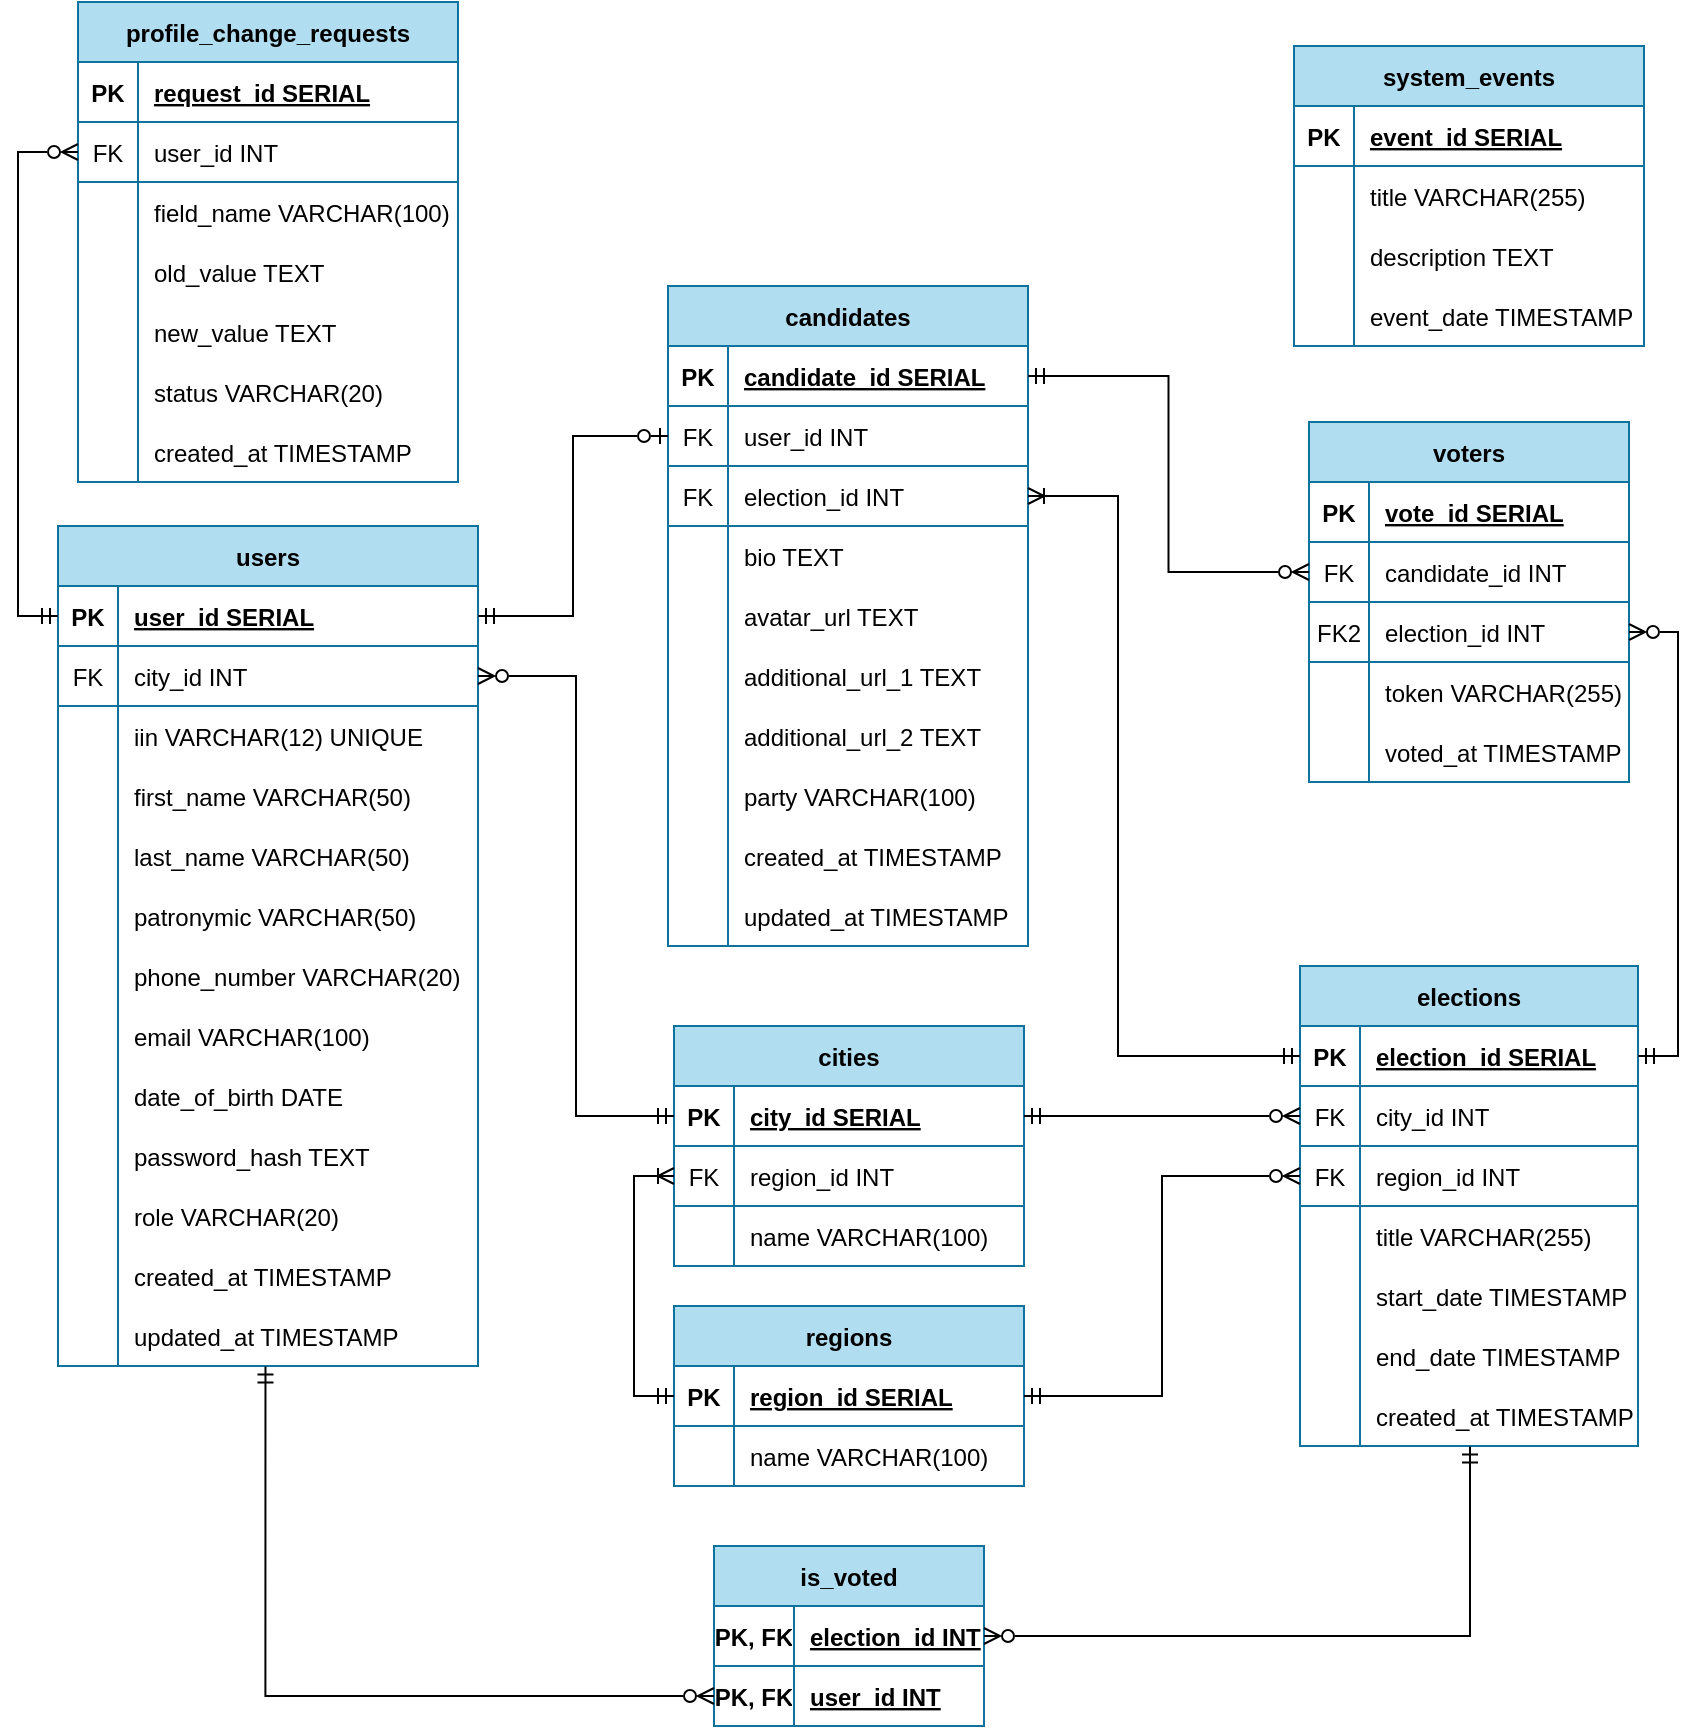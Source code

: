 <mxfile version="26.0.16">
  <diagram id="R2lEEEUBdFMjLlhIrx00" name="Page-1">
    <mxGraphModel dx="3614" dy="1018" grid="1" gridSize="10" guides="1" tooltips="1" connect="1" arrows="1" fold="1" page="1" pageScale="1" pageWidth="850" pageHeight="1100" math="0" shadow="0" extFonts="Permanent Marker^https://fonts.googleapis.com/css?family=Permanent+Marker">
      <root>
        <mxCell id="0" />
        <mxCell id="1" parent="0" />
        <mxCell id="EfWJi1ND5k8E269qfW6X-143" value="users" style="shape=table;startSize=30;container=1;collapsible=1;childLayout=tableLayout;fixedRows=1;rowLines=0;fontStyle=1;align=center;resizeLast=1;fillColor=#b1ddf0;strokeColor=#10739e;" parent="1" vertex="1">
          <mxGeometry x="-1670" y="370" width="210" height="420" as="geometry" />
        </mxCell>
        <mxCell id="BHXyiM3uvO7LtV4CaTlS-47" value="" style="shape=tableRow;horizontal=0;startSize=0;swimlaneHead=0;swimlaneBody=0;fillColor=none;collapsible=0;dropTarget=0;points=[[0,0.5],[1,0.5]];portConstraint=eastwest;strokeColor=inherit;top=0;left=0;right=0;bottom=1;" vertex="1" parent="EfWJi1ND5k8E269qfW6X-143">
          <mxGeometry y="30" width="210" height="30" as="geometry" />
        </mxCell>
        <mxCell id="BHXyiM3uvO7LtV4CaTlS-48" value="PK" style="shape=partialRectangle;overflow=hidden;connectable=0;fillColor=none;strokeColor=inherit;top=0;left=0;bottom=0;right=0;fontStyle=1;" vertex="1" parent="BHXyiM3uvO7LtV4CaTlS-47">
          <mxGeometry width="30" height="30" as="geometry">
            <mxRectangle width="30" height="30" as="alternateBounds" />
          </mxGeometry>
        </mxCell>
        <mxCell id="BHXyiM3uvO7LtV4CaTlS-49" value="user_id SERIAL " style="shape=partialRectangle;overflow=hidden;connectable=0;fillColor=none;align=left;strokeColor=inherit;top=0;left=0;bottom=0;right=0;spacingLeft=6;fontStyle=5;" vertex="1" parent="BHXyiM3uvO7LtV4CaTlS-47">
          <mxGeometry x="30" width="180" height="30" as="geometry">
            <mxRectangle width="180" height="30" as="alternateBounds" />
          </mxGeometry>
        </mxCell>
        <mxCell id="EfWJi1ND5k8E269qfW6X-144" value="" style="shape=tableRow;horizontal=0;startSize=0;swimlaneHead=0;swimlaneBody=0;fillColor=none;collapsible=0;dropTarget=0;points=[[0,0.5],[1,0.5]];portConstraint=eastwest;strokeColor=inherit;top=0;left=0;right=0;bottom=1;" parent="EfWJi1ND5k8E269qfW6X-143" vertex="1">
          <mxGeometry y="60" width="210" height="30" as="geometry" />
        </mxCell>
        <mxCell id="EfWJi1ND5k8E269qfW6X-145" value="FK" style="shape=partialRectangle;overflow=hidden;connectable=0;fillColor=none;strokeColor=inherit;top=0;left=0;bottom=0;right=0;fontStyle=0;" parent="EfWJi1ND5k8E269qfW6X-144" vertex="1">
          <mxGeometry width="30" height="30" as="geometry">
            <mxRectangle width="30" height="30" as="alternateBounds" />
          </mxGeometry>
        </mxCell>
        <mxCell id="EfWJi1ND5k8E269qfW6X-146" value="city_id INT" style="shape=partialRectangle;overflow=hidden;connectable=0;fillColor=none;align=left;strokeColor=inherit;top=0;left=0;bottom=0;right=0;spacingLeft=6;fontStyle=0;" parent="EfWJi1ND5k8E269qfW6X-144" vertex="1">
          <mxGeometry x="30" width="180" height="30" as="geometry">
            <mxRectangle width="180" height="30" as="alternateBounds" />
          </mxGeometry>
        </mxCell>
        <mxCell id="EfWJi1ND5k8E269qfW6X-147" value="" style="shape=tableRow;horizontal=0;startSize=0;swimlaneHead=0;swimlaneBody=0;fillColor=none;collapsible=0;dropTarget=0;points=[[0,0.5],[1,0.5]];portConstraint=eastwest;strokeColor=inherit;top=0;left=0;right=0;bottom=0;" parent="EfWJi1ND5k8E269qfW6X-143" vertex="1">
          <mxGeometry y="90" width="210" height="30" as="geometry" />
        </mxCell>
        <mxCell id="EfWJi1ND5k8E269qfW6X-148" value="" style="shape=partialRectangle;overflow=hidden;connectable=0;fillColor=none;strokeColor=inherit;top=0;left=0;bottom=0;right=0;" parent="EfWJi1ND5k8E269qfW6X-147" vertex="1">
          <mxGeometry width="30" height="30" as="geometry">
            <mxRectangle width="30" height="30" as="alternateBounds" />
          </mxGeometry>
        </mxCell>
        <mxCell id="EfWJi1ND5k8E269qfW6X-149" value="iin VARCHAR(12) UNIQUE" style="shape=partialRectangle;overflow=hidden;connectable=0;fillColor=none;align=left;strokeColor=inherit;top=0;left=0;bottom=0;right=0;spacingLeft=6;" parent="EfWJi1ND5k8E269qfW6X-147" vertex="1">
          <mxGeometry x="30" width="180" height="30" as="geometry">
            <mxRectangle width="180" height="30" as="alternateBounds" />
          </mxGeometry>
        </mxCell>
        <mxCell id="EfWJi1ND5k8E269qfW6X-150" value="" style="shape=tableRow;horizontal=0;startSize=0;swimlaneHead=0;swimlaneBody=0;fillColor=none;collapsible=0;dropTarget=0;points=[[0,0.5],[1,0.5]];portConstraint=eastwest;strokeColor=inherit;top=0;left=0;right=0;bottom=0;" parent="EfWJi1ND5k8E269qfW6X-143" vertex="1">
          <mxGeometry y="120" width="210" height="30" as="geometry" />
        </mxCell>
        <mxCell id="EfWJi1ND5k8E269qfW6X-151" value="" style="shape=partialRectangle;overflow=hidden;connectable=0;fillColor=none;strokeColor=inherit;top=0;left=0;bottom=0;right=0;" parent="EfWJi1ND5k8E269qfW6X-150" vertex="1">
          <mxGeometry width="30" height="30" as="geometry">
            <mxRectangle width="30" height="30" as="alternateBounds" />
          </mxGeometry>
        </mxCell>
        <mxCell id="EfWJi1ND5k8E269qfW6X-152" value="first_name VARCHAR(50)" style="shape=partialRectangle;overflow=hidden;connectable=0;fillColor=none;align=left;strokeColor=inherit;top=0;left=0;bottom=0;right=0;spacingLeft=6;" parent="EfWJi1ND5k8E269qfW6X-150" vertex="1">
          <mxGeometry x="30" width="180" height="30" as="geometry">
            <mxRectangle width="180" height="30" as="alternateBounds" />
          </mxGeometry>
        </mxCell>
        <mxCell id="EfWJi1ND5k8E269qfW6X-153" value="" style="shape=tableRow;horizontal=0;startSize=0;swimlaneHead=0;swimlaneBody=0;fillColor=none;collapsible=0;dropTarget=0;points=[[0,0.5],[1,0.5]];portConstraint=eastwest;strokeColor=inherit;top=0;left=0;right=0;bottom=0;" parent="EfWJi1ND5k8E269qfW6X-143" vertex="1">
          <mxGeometry y="150" width="210" height="30" as="geometry" />
        </mxCell>
        <mxCell id="EfWJi1ND5k8E269qfW6X-154" value="" style="shape=partialRectangle;overflow=hidden;connectable=0;fillColor=none;strokeColor=inherit;top=0;left=0;bottom=0;right=0;" parent="EfWJi1ND5k8E269qfW6X-153" vertex="1">
          <mxGeometry width="30" height="30" as="geometry">
            <mxRectangle width="30" height="30" as="alternateBounds" />
          </mxGeometry>
        </mxCell>
        <mxCell id="EfWJi1ND5k8E269qfW6X-155" value="last_name VARCHAR(50)" style="shape=partialRectangle;overflow=hidden;connectable=0;fillColor=none;align=left;strokeColor=inherit;top=0;left=0;bottom=0;right=0;spacingLeft=6;" parent="EfWJi1ND5k8E269qfW6X-153" vertex="1">
          <mxGeometry x="30" width="180" height="30" as="geometry">
            <mxRectangle width="180" height="30" as="alternateBounds" />
          </mxGeometry>
        </mxCell>
        <mxCell id="EfWJi1ND5k8E269qfW6X-156" value="" style="shape=tableRow;horizontal=0;startSize=0;swimlaneHead=0;swimlaneBody=0;fillColor=none;collapsible=0;dropTarget=0;points=[[0,0.5],[1,0.5]];portConstraint=eastwest;strokeColor=inherit;top=0;left=0;right=0;bottom=0;" parent="EfWJi1ND5k8E269qfW6X-143" vertex="1">
          <mxGeometry y="180" width="210" height="30" as="geometry" />
        </mxCell>
        <mxCell id="EfWJi1ND5k8E269qfW6X-157" value="" style="shape=partialRectangle;overflow=hidden;connectable=0;fillColor=none;strokeColor=inherit;top=0;left=0;bottom=0;right=0;" parent="EfWJi1ND5k8E269qfW6X-156" vertex="1">
          <mxGeometry width="30" height="30" as="geometry">
            <mxRectangle width="30" height="30" as="alternateBounds" />
          </mxGeometry>
        </mxCell>
        <mxCell id="EfWJi1ND5k8E269qfW6X-158" value="patronymic VARCHAR(50)" style="shape=partialRectangle;overflow=hidden;connectable=0;fillColor=none;align=left;strokeColor=inherit;top=0;left=0;bottom=0;right=0;spacingLeft=6;" parent="EfWJi1ND5k8E269qfW6X-156" vertex="1">
          <mxGeometry x="30" width="180" height="30" as="geometry">
            <mxRectangle width="180" height="30" as="alternateBounds" />
          </mxGeometry>
        </mxCell>
        <mxCell id="EfWJi1ND5k8E269qfW6X-159" value="" style="shape=tableRow;horizontal=0;startSize=0;swimlaneHead=0;swimlaneBody=0;fillColor=none;collapsible=0;dropTarget=0;points=[[0,0.5],[1,0.5]];portConstraint=eastwest;strokeColor=inherit;top=0;left=0;right=0;bottom=0;" parent="EfWJi1ND5k8E269qfW6X-143" vertex="1">
          <mxGeometry y="210" width="210" height="30" as="geometry" />
        </mxCell>
        <mxCell id="EfWJi1ND5k8E269qfW6X-160" value="" style="shape=partialRectangle;overflow=hidden;connectable=0;fillColor=none;strokeColor=inherit;top=0;left=0;bottom=0;right=0;" parent="EfWJi1ND5k8E269qfW6X-159" vertex="1">
          <mxGeometry width="30" height="30" as="geometry">
            <mxRectangle width="30" height="30" as="alternateBounds" />
          </mxGeometry>
        </mxCell>
        <mxCell id="EfWJi1ND5k8E269qfW6X-161" value="phone_number VARCHAR(20)" style="shape=partialRectangle;overflow=hidden;connectable=0;fillColor=none;align=left;strokeColor=inherit;top=0;left=0;bottom=0;right=0;spacingLeft=6;" parent="EfWJi1ND5k8E269qfW6X-159" vertex="1">
          <mxGeometry x="30" width="180" height="30" as="geometry">
            <mxRectangle width="180" height="30" as="alternateBounds" />
          </mxGeometry>
        </mxCell>
        <mxCell id="EfWJi1ND5k8E269qfW6X-162" value="" style="shape=tableRow;horizontal=0;startSize=0;swimlaneHead=0;swimlaneBody=0;fillColor=none;collapsible=0;dropTarget=0;points=[[0,0.5],[1,0.5]];portConstraint=eastwest;strokeColor=inherit;top=0;left=0;right=0;bottom=0;" parent="EfWJi1ND5k8E269qfW6X-143" vertex="1">
          <mxGeometry y="240" width="210" height="30" as="geometry" />
        </mxCell>
        <mxCell id="EfWJi1ND5k8E269qfW6X-163" value="" style="shape=partialRectangle;overflow=hidden;connectable=0;fillColor=none;strokeColor=inherit;top=0;left=0;bottom=0;right=0;" parent="EfWJi1ND5k8E269qfW6X-162" vertex="1">
          <mxGeometry width="30" height="30" as="geometry">
            <mxRectangle width="30" height="30" as="alternateBounds" />
          </mxGeometry>
        </mxCell>
        <mxCell id="EfWJi1ND5k8E269qfW6X-164" value="email VARCHAR(100)" style="shape=partialRectangle;overflow=hidden;connectable=0;fillColor=none;align=left;strokeColor=inherit;top=0;left=0;bottom=0;right=0;spacingLeft=6;" parent="EfWJi1ND5k8E269qfW6X-162" vertex="1">
          <mxGeometry x="30" width="180" height="30" as="geometry">
            <mxRectangle width="180" height="30" as="alternateBounds" />
          </mxGeometry>
        </mxCell>
        <mxCell id="EfWJi1ND5k8E269qfW6X-165" value="" style="shape=tableRow;horizontal=0;startSize=0;swimlaneHead=0;swimlaneBody=0;fillColor=none;collapsible=0;dropTarget=0;points=[[0,0.5],[1,0.5]];portConstraint=eastwest;strokeColor=inherit;top=0;left=0;right=0;bottom=0;" parent="EfWJi1ND5k8E269qfW6X-143" vertex="1">
          <mxGeometry y="270" width="210" height="30" as="geometry" />
        </mxCell>
        <mxCell id="EfWJi1ND5k8E269qfW6X-166" value="" style="shape=partialRectangle;overflow=hidden;connectable=0;fillColor=none;strokeColor=inherit;top=0;left=0;bottom=0;right=0;" parent="EfWJi1ND5k8E269qfW6X-165" vertex="1">
          <mxGeometry width="30" height="30" as="geometry">
            <mxRectangle width="30" height="30" as="alternateBounds" />
          </mxGeometry>
        </mxCell>
        <mxCell id="EfWJi1ND5k8E269qfW6X-167" value="date_of_birth DATE" style="shape=partialRectangle;overflow=hidden;connectable=0;fillColor=none;align=left;strokeColor=inherit;top=0;left=0;bottom=0;right=0;spacingLeft=6;" parent="EfWJi1ND5k8E269qfW6X-165" vertex="1">
          <mxGeometry x="30" width="180" height="30" as="geometry">
            <mxRectangle width="180" height="30" as="alternateBounds" />
          </mxGeometry>
        </mxCell>
        <mxCell id="EfWJi1ND5k8E269qfW6X-174" value="" style="shape=tableRow;horizontal=0;startSize=0;swimlaneHead=0;swimlaneBody=0;fillColor=none;collapsible=0;dropTarget=0;points=[[0,0.5],[1,0.5]];portConstraint=eastwest;strokeColor=inherit;top=0;left=0;right=0;bottom=0;" parent="EfWJi1ND5k8E269qfW6X-143" vertex="1">
          <mxGeometry y="300" width="210" height="30" as="geometry" />
        </mxCell>
        <mxCell id="EfWJi1ND5k8E269qfW6X-175" value="" style="shape=partialRectangle;overflow=hidden;connectable=0;fillColor=none;strokeColor=inherit;top=0;left=0;bottom=0;right=0;" parent="EfWJi1ND5k8E269qfW6X-174" vertex="1">
          <mxGeometry width="30" height="30" as="geometry">
            <mxRectangle width="30" height="30" as="alternateBounds" />
          </mxGeometry>
        </mxCell>
        <mxCell id="EfWJi1ND5k8E269qfW6X-176" value="password_hash TEXT" style="shape=partialRectangle;overflow=hidden;connectable=0;fillColor=none;align=left;strokeColor=inherit;top=0;left=0;bottom=0;right=0;spacingLeft=6;" parent="EfWJi1ND5k8E269qfW6X-174" vertex="1">
          <mxGeometry x="30" width="180" height="30" as="geometry">
            <mxRectangle width="180" height="30" as="alternateBounds" />
          </mxGeometry>
        </mxCell>
        <mxCell id="EfWJi1ND5k8E269qfW6X-177" value="" style="shape=tableRow;horizontal=0;startSize=0;swimlaneHead=0;swimlaneBody=0;fillColor=none;collapsible=0;dropTarget=0;points=[[0,0.5],[1,0.5]];portConstraint=eastwest;strokeColor=inherit;top=0;left=0;right=0;bottom=0;" parent="EfWJi1ND5k8E269qfW6X-143" vertex="1">
          <mxGeometry y="330" width="210" height="30" as="geometry" />
        </mxCell>
        <mxCell id="EfWJi1ND5k8E269qfW6X-178" value="" style="shape=partialRectangle;overflow=hidden;connectable=0;fillColor=none;strokeColor=inherit;top=0;left=0;bottom=0;right=0;" parent="EfWJi1ND5k8E269qfW6X-177" vertex="1">
          <mxGeometry width="30" height="30" as="geometry">
            <mxRectangle width="30" height="30" as="alternateBounds" />
          </mxGeometry>
        </mxCell>
        <mxCell id="EfWJi1ND5k8E269qfW6X-179" value="role VARCHAR(20)" style="shape=partialRectangle;overflow=hidden;connectable=0;fillColor=none;align=left;strokeColor=inherit;top=0;left=0;bottom=0;right=0;spacingLeft=6;" parent="EfWJi1ND5k8E269qfW6X-177" vertex="1">
          <mxGeometry x="30" width="180" height="30" as="geometry">
            <mxRectangle width="180" height="30" as="alternateBounds" />
          </mxGeometry>
        </mxCell>
        <mxCell id="EfWJi1ND5k8E269qfW6X-180" value="" style="shape=tableRow;horizontal=0;startSize=0;swimlaneHead=0;swimlaneBody=0;fillColor=none;collapsible=0;dropTarget=0;points=[[0,0.5],[1,0.5]];portConstraint=eastwest;strokeColor=inherit;top=0;left=0;right=0;bottom=0;" parent="EfWJi1ND5k8E269qfW6X-143" vertex="1">
          <mxGeometry y="360" width="210" height="30" as="geometry" />
        </mxCell>
        <mxCell id="EfWJi1ND5k8E269qfW6X-181" value="" style="shape=partialRectangle;overflow=hidden;connectable=0;fillColor=none;strokeColor=inherit;top=0;left=0;bottom=0;right=0;" parent="EfWJi1ND5k8E269qfW6X-180" vertex="1">
          <mxGeometry width="30" height="30" as="geometry">
            <mxRectangle width="30" height="30" as="alternateBounds" />
          </mxGeometry>
        </mxCell>
        <mxCell id="EfWJi1ND5k8E269qfW6X-182" value="created_at TIMESTAMP" style="shape=partialRectangle;overflow=hidden;connectable=0;fillColor=none;align=left;strokeColor=inherit;top=0;left=0;bottom=0;right=0;spacingLeft=6;" parent="EfWJi1ND5k8E269qfW6X-180" vertex="1">
          <mxGeometry x="30" width="180" height="30" as="geometry">
            <mxRectangle width="180" height="30" as="alternateBounds" />
          </mxGeometry>
        </mxCell>
        <mxCell id="EfWJi1ND5k8E269qfW6X-183" value="" style="shape=tableRow;horizontal=0;startSize=0;swimlaneHead=0;swimlaneBody=0;fillColor=none;collapsible=0;dropTarget=0;points=[[0,0.5],[1,0.5]];portConstraint=eastwest;strokeColor=inherit;top=0;left=0;right=0;bottom=0;" parent="EfWJi1ND5k8E269qfW6X-143" vertex="1">
          <mxGeometry y="390" width="210" height="30" as="geometry" />
        </mxCell>
        <mxCell id="EfWJi1ND5k8E269qfW6X-184" value="" style="shape=partialRectangle;overflow=hidden;connectable=0;fillColor=none;strokeColor=inherit;top=0;left=0;bottom=0;right=0;" parent="EfWJi1ND5k8E269qfW6X-183" vertex="1">
          <mxGeometry width="30" height="30" as="geometry">
            <mxRectangle width="30" height="30" as="alternateBounds" />
          </mxGeometry>
        </mxCell>
        <mxCell id="EfWJi1ND5k8E269qfW6X-185" value="updated_at TIMESTAMP" style="shape=partialRectangle;overflow=hidden;connectable=0;fillColor=none;align=left;strokeColor=inherit;top=0;left=0;bottom=0;right=0;spacingLeft=6;" parent="EfWJi1ND5k8E269qfW6X-183" vertex="1">
          <mxGeometry x="30" width="180" height="30" as="geometry">
            <mxRectangle width="180" height="30" as="alternateBounds" />
          </mxGeometry>
        </mxCell>
        <mxCell id="EfWJi1ND5k8E269qfW6X-186" value="candidates" style="shape=table;startSize=30;container=1;collapsible=1;childLayout=tableLayout;fixedRows=1;rowLines=0;fontStyle=1;align=center;resizeLast=1;fillColor=#b1ddf0;strokeColor=#10739e;" parent="1" vertex="1">
          <mxGeometry x="-1365" y="250" width="180" height="330" as="geometry" />
        </mxCell>
        <mxCell id="EfWJi1ND5k8E269qfW6X-187" value="" style="shape=tableRow;horizontal=0;startSize=0;swimlaneHead=0;swimlaneBody=0;fillColor=none;collapsible=0;dropTarget=0;points=[[0,0.5],[1,0.5]];portConstraint=eastwest;strokeColor=inherit;top=0;left=0;right=0;bottom=1;" parent="EfWJi1ND5k8E269qfW6X-186" vertex="1">
          <mxGeometry y="30" width="180" height="30" as="geometry" />
        </mxCell>
        <mxCell id="EfWJi1ND5k8E269qfW6X-188" value="PK" style="shape=partialRectangle;overflow=hidden;connectable=0;fillColor=none;strokeColor=inherit;top=0;left=0;bottom=0;right=0;fontStyle=1;" parent="EfWJi1ND5k8E269qfW6X-187" vertex="1">
          <mxGeometry width="30" height="30" as="geometry">
            <mxRectangle width="30" height="30" as="alternateBounds" />
          </mxGeometry>
        </mxCell>
        <mxCell id="EfWJi1ND5k8E269qfW6X-189" value="candidate_id SERIAL" style="shape=partialRectangle;overflow=hidden;connectable=0;fillColor=none;align=left;strokeColor=inherit;top=0;left=0;bottom=0;right=0;spacingLeft=6;fontStyle=5;" parent="EfWJi1ND5k8E269qfW6X-187" vertex="1">
          <mxGeometry x="30" width="150" height="30" as="geometry">
            <mxRectangle width="150" height="30" as="alternateBounds" />
          </mxGeometry>
        </mxCell>
        <mxCell id="EfWJi1ND5k8E269qfW6X-190" value="" style="shape=tableRow;horizontal=0;startSize=0;swimlaneHead=0;swimlaneBody=0;fillColor=none;collapsible=0;dropTarget=0;points=[[0,0.5],[1,0.5]];portConstraint=eastwest;strokeColor=inherit;top=0;left=0;right=0;bottom=1;" parent="EfWJi1ND5k8E269qfW6X-186" vertex="1">
          <mxGeometry y="60" width="180" height="30" as="geometry" />
        </mxCell>
        <mxCell id="EfWJi1ND5k8E269qfW6X-191" value="FK" style="shape=partialRectangle;overflow=hidden;connectable=0;fillColor=none;strokeColor=inherit;top=0;left=0;bottom=0;right=0;fontStyle=0;" parent="EfWJi1ND5k8E269qfW6X-190" vertex="1">
          <mxGeometry width="30" height="30" as="geometry">
            <mxRectangle width="30" height="30" as="alternateBounds" />
          </mxGeometry>
        </mxCell>
        <mxCell id="EfWJi1ND5k8E269qfW6X-192" value="user_id INT" style="shape=partialRectangle;overflow=hidden;connectable=0;fillColor=none;align=left;strokeColor=inherit;top=0;left=0;bottom=0;right=0;spacingLeft=6;fontStyle=0;" parent="EfWJi1ND5k8E269qfW6X-190" vertex="1">
          <mxGeometry x="30" width="150" height="30" as="geometry">
            <mxRectangle width="150" height="30" as="alternateBounds" />
          </mxGeometry>
        </mxCell>
        <mxCell id="EfWJi1ND5k8E269qfW6X-193" value="" style="shape=tableRow;horizontal=0;startSize=0;swimlaneHead=0;swimlaneBody=0;fillColor=none;collapsible=0;dropTarget=0;points=[[0,0.5],[1,0.5]];portConstraint=eastwest;strokeColor=inherit;top=0;left=0;right=0;bottom=1;" parent="EfWJi1ND5k8E269qfW6X-186" vertex="1">
          <mxGeometry y="90" width="180" height="30" as="geometry" />
        </mxCell>
        <mxCell id="EfWJi1ND5k8E269qfW6X-194" value="FK" style="shape=partialRectangle;overflow=hidden;connectable=0;fillColor=none;strokeColor=inherit;top=0;left=0;bottom=0;right=0;fontStyle=0;" parent="EfWJi1ND5k8E269qfW6X-193" vertex="1">
          <mxGeometry width="30" height="30" as="geometry">
            <mxRectangle width="30" height="30" as="alternateBounds" />
          </mxGeometry>
        </mxCell>
        <mxCell id="EfWJi1ND5k8E269qfW6X-195" value="election_id INT" style="shape=partialRectangle;overflow=hidden;connectable=0;fillColor=none;align=left;strokeColor=inherit;top=0;left=0;bottom=0;right=0;spacingLeft=6;fontStyle=0;" parent="EfWJi1ND5k8E269qfW6X-193" vertex="1">
          <mxGeometry x="30" width="150" height="30" as="geometry">
            <mxRectangle width="150" height="30" as="alternateBounds" />
          </mxGeometry>
        </mxCell>
        <mxCell id="EfWJi1ND5k8E269qfW6X-196" value="" style="shape=tableRow;horizontal=0;startSize=0;swimlaneHead=0;swimlaneBody=0;fillColor=none;collapsible=0;dropTarget=0;points=[[0,0.5],[1,0.5]];portConstraint=eastwest;strokeColor=inherit;top=0;left=0;right=0;bottom=0;" parent="EfWJi1ND5k8E269qfW6X-186" vertex="1">
          <mxGeometry y="120" width="180" height="30" as="geometry" />
        </mxCell>
        <mxCell id="EfWJi1ND5k8E269qfW6X-197" value="" style="shape=partialRectangle;overflow=hidden;connectable=0;fillColor=none;strokeColor=inherit;top=0;left=0;bottom=0;right=0;" parent="EfWJi1ND5k8E269qfW6X-196" vertex="1">
          <mxGeometry width="30" height="30" as="geometry">
            <mxRectangle width="30" height="30" as="alternateBounds" />
          </mxGeometry>
        </mxCell>
        <mxCell id="EfWJi1ND5k8E269qfW6X-198" value="bio TEXT" style="shape=partialRectangle;overflow=hidden;connectable=0;fillColor=none;align=left;strokeColor=inherit;top=0;left=0;bottom=0;right=0;spacingLeft=6;" parent="EfWJi1ND5k8E269qfW6X-196" vertex="1">
          <mxGeometry x="30" width="150" height="30" as="geometry">
            <mxRectangle width="150" height="30" as="alternateBounds" />
          </mxGeometry>
        </mxCell>
        <mxCell id="w-hvnOm-14S6TRKIFBkr-24" value="" style="shape=tableRow;horizontal=0;startSize=0;swimlaneHead=0;swimlaneBody=0;fillColor=none;collapsible=0;dropTarget=0;points=[[0,0.5],[1,0.5]];portConstraint=eastwest;strokeColor=inherit;top=0;left=0;right=0;bottom=0;" parent="EfWJi1ND5k8E269qfW6X-186" vertex="1">
          <mxGeometry y="150" width="180" height="30" as="geometry" />
        </mxCell>
        <mxCell id="w-hvnOm-14S6TRKIFBkr-25" value="" style="shape=partialRectangle;overflow=hidden;connectable=0;fillColor=none;strokeColor=inherit;top=0;left=0;bottom=0;right=0;" parent="w-hvnOm-14S6TRKIFBkr-24" vertex="1">
          <mxGeometry width="30" height="30" as="geometry">
            <mxRectangle width="30" height="30" as="alternateBounds" />
          </mxGeometry>
        </mxCell>
        <mxCell id="w-hvnOm-14S6TRKIFBkr-26" value="avatar_url TEXT" style="shape=partialRectangle;overflow=hidden;connectable=0;fillColor=none;align=left;strokeColor=inherit;top=0;left=0;bottom=0;right=0;spacingLeft=6;" parent="w-hvnOm-14S6TRKIFBkr-24" vertex="1">
          <mxGeometry x="30" width="150" height="30" as="geometry">
            <mxRectangle width="150" height="30" as="alternateBounds" />
          </mxGeometry>
        </mxCell>
        <mxCell id="w-hvnOm-14S6TRKIFBkr-27" value="" style="shape=tableRow;horizontal=0;startSize=0;swimlaneHead=0;swimlaneBody=0;fillColor=none;collapsible=0;dropTarget=0;points=[[0,0.5],[1,0.5]];portConstraint=eastwest;strokeColor=inherit;top=0;left=0;right=0;bottom=0;" parent="EfWJi1ND5k8E269qfW6X-186" vertex="1">
          <mxGeometry y="180" width="180" height="30" as="geometry" />
        </mxCell>
        <mxCell id="w-hvnOm-14S6TRKIFBkr-28" value="" style="shape=partialRectangle;overflow=hidden;connectable=0;fillColor=none;strokeColor=inherit;top=0;left=0;bottom=0;right=0;" parent="w-hvnOm-14S6TRKIFBkr-27" vertex="1">
          <mxGeometry width="30" height="30" as="geometry">
            <mxRectangle width="30" height="30" as="alternateBounds" />
          </mxGeometry>
        </mxCell>
        <mxCell id="w-hvnOm-14S6TRKIFBkr-29" value="additional_url_1 TEXT" style="shape=partialRectangle;overflow=hidden;connectable=0;fillColor=none;align=left;strokeColor=inherit;top=0;left=0;bottom=0;right=0;spacingLeft=6;" parent="w-hvnOm-14S6TRKIFBkr-27" vertex="1">
          <mxGeometry x="30" width="150" height="30" as="geometry">
            <mxRectangle width="150" height="30" as="alternateBounds" />
          </mxGeometry>
        </mxCell>
        <mxCell id="w-hvnOm-14S6TRKIFBkr-30" value="" style="shape=tableRow;horizontal=0;startSize=0;swimlaneHead=0;swimlaneBody=0;fillColor=none;collapsible=0;dropTarget=0;points=[[0,0.5],[1,0.5]];portConstraint=eastwest;strokeColor=inherit;top=0;left=0;right=0;bottom=0;" parent="EfWJi1ND5k8E269qfW6X-186" vertex="1">
          <mxGeometry y="210" width="180" height="30" as="geometry" />
        </mxCell>
        <mxCell id="w-hvnOm-14S6TRKIFBkr-31" value="" style="shape=partialRectangle;overflow=hidden;connectable=0;fillColor=none;strokeColor=inherit;top=0;left=0;bottom=0;right=0;" parent="w-hvnOm-14S6TRKIFBkr-30" vertex="1">
          <mxGeometry width="30" height="30" as="geometry">
            <mxRectangle width="30" height="30" as="alternateBounds" />
          </mxGeometry>
        </mxCell>
        <mxCell id="w-hvnOm-14S6TRKIFBkr-32" value="additional_url_2 TEXT" style="shape=partialRectangle;overflow=hidden;connectable=0;fillColor=none;align=left;strokeColor=inherit;top=0;left=0;bottom=0;right=0;spacingLeft=6;" parent="w-hvnOm-14S6TRKIFBkr-30" vertex="1">
          <mxGeometry x="30" width="150" height="30" as="geometry">
            <mxRectangle width="150" height="30" as="alternateBounds" />
          </mxGeometry>
        </mxCell>
        <mxCell id="EfWJi1ND5k8E269qfW6X-199" value="" style="shape=tableRow;horizontal=0;startSize=0;swimlaneHead=0;swimlaneBody=0;fillColor=none;collapsible=0;dropTarget=0;points=[[0,0.5],[1,0.5]];portConstraint=eastwest;strokeColor=inherit;top=0;left=0;right=0;bottom=0;" parent="EfWJi1ND5k8E269qfW6X-186" vertex="1">
          <mxGeometry y="240" width="180" height="30" as="geometry" />
        </mxCell>
        <mxCell id="EfWJi1ND5k8E269qfW6X-200" value="" style="shape=partialRectangle;overflow=hidden;connectable=0;fillColor=none;strokeColor=inherit;top=0;left=0;bottom=0;right=0;" parent="EfWJi1ND5k8E269qfW6X-199" vertex="1">
          <mxGeometry width="30" height="30" as="geometry">
            <mxRectangle width="30" height="30" as="alternateBounds" />
          </mxGeometry>
        </mxCell>
        <mxCell id="EfWJi1ND5k8E269qfW6X-201" value="party VARCHAR(100)" style="shape=partialRectangle;overflow=hidden;connectable=0;fillColor=none;align=left;strokeColor=inherit;top=0;left=0;bottom=0;right=0;spacingLeft=6;" parent="EfWJi1ND5k8E269qfW6X-199" vertex="1">
          <mxGeometry x="30" width="150" height="30" as="geometry">
            <mxRectangle width="150" height="30" as="alternateBounds" />
          </mxGeometry>
        </mxCell>
        <mxCell id="EfWJi1ND5k8E269qfW6X-202" value="" style="shape=tableRow;horizontal=0;startSize=0;swimlaneHead=0;swimlaneBody=0;fillColor=none;collapsible=0;dropTarget=0;points=[[0,0.5],[1,0.5]];portConstraint=eastwest;strokeColor=inherit;top=0;left=0;right=0;bottom=0;" parent="EfWJi1ND5k8E269qfW6X-186" vertex="1">
          <mxGeometry y="270" width="180" height="30" as="geometry" />
        </mxCell>
        <mxCell id="EfWJi1ND5k8E269qfW6X-203" value="" style="shape=partialRectangle;overflow=hidden;connectable=0;fillColor=none;strokeColor=inherit;top=0;left=0;bottom=0;right=0;" parent="EfWJi1ND5k8E269qfW6X-202" vertex="1">
          <mxGeometry width="30" height="30" as="geometry">
            <mxRectangle width="30" height="30" as="alternateBounds" />
          </mxGeometry>
        </mxCell>
        <mxCell id="EfWJi1ND5k8E269qfW6X-204" value="created_at TIMESTAMP" style="shape=partialRectangle;overflow=hidden;connectable=0;fillColor=none;align=left;strokeColor=inherit;top=0;left=0;bottom=0;right=0;spacingLeft=6;" parent="EfWJi1ND5k8E269qfW6X-202" vertex="1">
          <mxGeometry x="30" width="150" height="30" as="geometry">
            <mxRectangle width="150" height="30" as="alternateBounds" />
          </mxGeometry>
        </mxCell>
        <mxCell id="EfWJi1ND5k8E269qfW6X-205" value="" style="shape=tableRow;horizontal=0;startSize=0;swimlaneHead=0;swimlaneBody=0;fillColor=none;collapsible=0;dropTarget=0;points=[[0,0.5],[1,0.5]];portConstraint=eastwest;strokeColor=inherit;top=0;left=0;right=0;bottom=0;" parent="EfWJi1ND5k8E269qfW6X-186" vertex="1">
          <mxGeometry y="300" width="180" height="30" as="geometry" />
        </mxCell>
        <mxCell id="EfWJi1ND5k8E269qfW6X-206" value="" style="shape=partialRectangle;overflow=hidden;connectable=0;fillColor=none;strokeColor=inherit;top=0;left=0;bottom=0;right=0;" parent="EfWJi1ND5k8E269qfW6X-205" vertex="1">
          <mxGeometry width="30" height="30" as="geometry">
            <mxRectangle width="30" height="30" as="alternateBounds" />
          </mxGeometry>
        </mxCell>
        <mxCell id="EfWJi1ND5k8E269qfW6X-207" value="updated_at TIMESTAMP" style="shape=partialRectangle;overflow=hidden;connectable=0;fillColor=none;align=left;strokeColor=inherit;top=0;left=0;bottom=0;right=0;spacingLeft=6;" parent="EfWJi1ND5k8E269qfW6X-205" vertex="1">
          <mxGeometry x="30" width="150" height="30" as="geometry">
            <mxRectangle width="150" height="30" as="alternateBounds" />
          </mxGeometry>
        </mxCell>
        <mxCell id="EfWJi1ND5k8E269qfW6X-208" value="elections" style="shape=table;startSize=30;container=1;collapsible=1;childLayout=tableLayout;fixedRows=1;rowLines=0;fontStyle=1;align=center;resizeLast=1;fillColor=#b1ddf0;strokeColor=#10739e;" parent="1" vertex="1">
          <mxGeometry x="-1049" y="590" width="169" height="240" as="geometry" />
        </mxCell>
        <mxCell id="EfWJi1ND5k8E269qfW6X-209" value="" style="shape=tableRow;horizontal=0;startSize=0;swimlaneHead=0;swimlaneBody=0;fillColor=none;collapsible=0;dropTarget=0;points=[[0,0.5],[1,0.5]];portConstraint=eastwest;strokeColor=inherit;top=0;left=0;right=0;bottom=1;" parent="EfWJi1ND5k8E269qfW6X-208" vertex="1">
          <mxGeometry y="30" width="169" height="30" as="geometry" />
        </mxCell>
        <mxCell id="EfWJi1ND5k8E269qfW6X-210" value="PK" style="shape=partialRectangle;overflow=hidden;connectable=0;fillColor=none;strokeColor=inherit;top=0;left=0;bottom=0;right=0;fontStyle=1;" parent="EfWJi1ND5k8E269qfW6X-209" vertex="1">
          <mxGeometry width="30" height="30" as="geometry">
            <mxRectangle width="30" height="30" as="alternateBounds" />
          </mxGeometry>
        </mxCell>
        <mxCell id="EfWJi1ND5k8E269qfW6X-211" value="election_id SERIAL " style="shape=partialRectangle;overflow=hidden;connectable=0;fillColor=none;align=left;strokeColor=inherit;top=0;left=0;bottom=0;right=0;spacingLeft=6;fontStyle=5;" parent="EfWJi1ND5k8E269qfW6X-209" vertex="1">
          <mxGeometry x="30" width="139" height="30" as="geometry">
            <mxRectangle width="139" height="30" as="alternateBounds" />
          </mxGeometry>
        </mxCell>
        <mxCell id="BHXyiM3uvO7LtV4CaTlS-41" value="" style="shape=tableRow;horizontal=0;startSize=0;swimlaneHead=0;swimlaneBody=0;fillColor=none;collapsible=0;dropTarget=0;points=[[0,0.5],[1,0.5]];portConstraint=eastwest;strokeColor=inherit;top=0;left=0;right=0;bottom=1;" vertex="1" parent="EfWJi1ND5k8E269qfW6X-208">
          <mxGeometry y="60" width="169" height="30" as="geometry" />
        </mxCell>
        <mxCell id="BHXyiM3uvO7LtV4CaTlS-42" value="FK" style="shape=partialRectangle;overflow=hidden;connectable=0;fillColor=none;strokeColor=inherit;top=0;left=0;bottom=0;right=0;fontStyle=0;" vertex="1" parent="BHXyiM3uvO7LtV4CaTlS-41">
          <mxGeometry width="30" height="30" as="geometry">
            <mxRectangle width="30" height="30" as="alternateBounds" />
          </mxGeometry>
        </mxCell>
        <mxCell id="BHXyiM3uvO7LtV4CaTlS-43" value="city_id INT" style="shape=partialRectangle;overflow=hidden;connectable=0;fillColor=none;align=left;strokeColor=inherit;top=0;left=0;bottom=0;right=0;spacingLeft=6;fontStyle=0;" vertex="1" parent="BHXyiM3uvO7LtV4CaTlS-41">
          <mxGeometry x="30" width="139" height="30" as="geometry">
            <mxRectangle width="139" height="30" as="alternateBounds" />
          </mxGeometry>
        </mxCell>
        <mxCell id="BHXyiM3uvO7LtV4CaTlS-44" value="" style="shape=tableRow;horizontal=0;startSize=0;swimlaneHead=0;swimlaneBody=0;fillColor=none;collapsible=0;dropTarget=0;points=[[0,0.5],[1,0.5]];portConstraint=eastwest;strokeColor=inherit;top=0;left=0;right=0;bottom=1;" vertex="1" parent="EfWJi1ND5k8E269qfW6X-208">
          <mxGeometry y="90" width="169" height="30" as="geometry" />
        </mxCell>
        <mxCell id="BHXyiM3uvO7LtV4CaTlS-45" value="FK" style="shape=partialRectangle;overflow=hidden;connectable=0;fillColor=none;strokeColor=inherit;top=0;left=0;bottom=0;right=0;fontStyle=0;" vertex="1" parent="BHXyiM3uvO7LtV4CaTlS-44">
          <mxGeometry width="30" height="30" as="geometry">
            <mxRectangle width="30" height="30" as="alternateBounds" />
          </mxGeometry>
        </mxCell>
        <mxCell id="BHXyiM3uvO7LtV4CaTlS-46" value="region_id INT" style="shape=partialRectangle;overflow=hidden;connectable=0;fillColor=none;align=left;strokeColor=inherit;top=0;left=0;bottom=0;right=0;spacingLeft=6;fontStyle=0;" vertex="1" parent="BHXyiM3uvO7LtV4CaTlS-44">
          <mxGeometry x="30" width="139" height="30" as="geometry">
            <mxRectangle width="139" height="30" as="alternateBounds" />
          </mxGeometry>
        </mxCell>
        <mxCell id="EfWJi1ND5k8E269qfW6X-212" value="" style="shape=tableRow;horizontal=0;startSize=0;swimlaneHead=0;swimlaneBody=0;fillColor=none;collapsible=0;dropTarget=0;points=[[0,0.5],[1,0.5]];portConstraint=eastwest;strokeColor=inherit;top=0;left=0;right=0;bottom=0;" parent="EfWJi1ND5k8E269qfW6X-208" vertex="1">
          <mxGeometry y="120" width="169" height="30" as="geometry" />
        </mxCell>
        <mxCell id="EfWJi1ND5k8E269qfW6X-213" value="" style="shape=partialRectangle;overflow=hidden;connectable=0;fillColor=none;strokeColor=inherit;top=0;left=0;bottom=0;right=0;" parent="EfWJi1ND5k8E269qfW6X-212" vertex="1">
          <mxGeometry width="30" height="30" as="geometry">
            <mxRectangle width="30" height="30" as="alternateBounds" />
          </mxGeometry>
        </mxCell>
        <mxCell id="EfWJi1ND5k8E269qfW6X-214" value="title VARCHAR(255)" style="shape=partialRectangle;overflow=hidden;connectable=0;fillColor=none;align=left;strokeColor=inherit;top=0;left=0;bottom=0;right=0;spacingLeft=6;" parent="EfWJi1ND5k8E269qfW6X-212" vertex="1">
          <mxGeometry x="30" width="139" height="30" as="geometry">
            <mxRectangle width="139" height="30" as="alternateBounds" />
          </mxGeometry>
        </mxCell>
        <mxCell id="EfWJi1ND5k8E269qfW6X-215" value="" style="shape=tableRow;horizontal=0;startSize=0;swimlaneHead=0;swimlaneBody=0;fillColor=none;collapsible=0;dropTarget=0;points=[[0,0.5],[1,0.5]];portConstraint=eastwest;strokeColor=inherit;top=0;left=0;right=0;bottom=0;" parent="EfWJi1ND5k8E269qfW6X-208" vertex="1">
          <mxGeometry y="150" width="169" height="30" as="geometry" />
        </mxCell>
        <mxCell id="EfWJi1ND5k8E269qfW6X-216" value="" style="shape=partialRectangle;overflow=hidden;connectable=0;fillColor=none;strokeColor=inherit;top=0;left=0;bottom=0;right=0;" parent="EfWJi1ND5k8E269qfW6X-215" vertex="1">
          <mxGeometry width="30" height="30" as="geometry">
            <mxRectangle width="30" height="30" as="alternateBounds" />
          </mxGeometry>
        </mxCell>
        <mxCell id="EfWJi1ND5k8E269qfW6X-217" value="start_date TIMESTAMP" style="shape=partialRectangle;overflow=hidden;connectable=0;fillColor=none;align=left;strokeColor=inherit;top=0;left=0;bottom=0;right=0;spacingLeft=6;" parent="EfWJi1ND5k8E269qfW6X-215" vertex="1">
          <mxGeometry x="30" width="139" height="30" as="geometry">
            <mxRectangle width="139" height="30" as="alternateBounds" />
          </mxGeometry>
        </mxCell>
        <mxCell id="EfWJi1ND5k8E269qfW6X-218" value="" style="shape=tableRow;horizontal=0;startSize=0;swimlaneHead=0;swimlaneBody=0;fillColor=none;collapsible=0;dropTarget=0;points=[[0,0.5],[1,0.5]];portConstraint=eastwest;strokeColor=inherit;top=0;left=0;right=0;bottom=0;" parent="EfWJi1ND5k8E269qfW6X-208" vertex="1">
          <mxGeometry y="180" width="169" height="30" as="geometry" />
        </mxCell>
        <mxCell id="EfWJi1ND5k8E269qfW6X-219" value="" style="shape=partialRectangle;overflow=hidden;connectable=0;fillColor=none;strokeColor=inherit;top=0;left=0;bottom=0;right=0;" parent="EfWJi1ND5k8E269qfW6X-218" vertex="1">
          <mxGeometry width="30" height="30" as="geometry">
            <mxRectangle width="30" height="30" as="alternateBounds" />
          </mxGeometry>
        </mxCell>
        <mxCell id="EfWJi1ND5k8E269qfW6X-220" value="end_date TIMESTAMP" style="shape=partialRectangle;overflow=hidden;connectable=0;fillColor=none;align=left;strokeColor=inherit;top=0;left=0;bottom=0;right=0;spacingLeft=6;" parent="EfWJi1ND5k8E269qfW6X-218" vertex="1">
          <mxGeometry x="30" width="139" height="30" as="geometry">
            <mxRectangle width="139" height="30" as="alternateBounds" />
          </mxGeometry>
        </mxCell>
        <mxCell id="EfWJi1ND5k8E269qfW6X-227" value="" style="shape=tableRow;horizontal=0;startSize=0;swimlaneHead=0;swimlaneBody=0;fillColor=none;collapsible=0;dropTarget=0;points=[[0,0.5],[1,0.5]];portConstraint=eastwest;strokeColor=inherit;top=0;left=0;right=0;bottom=0;" parent="EfWJi1ND5k8E269qfW6X-208" vertex="1">
          <mxGeometry y="210" width="169" height="30" as="geometry" />
        </mxCell>
        <mxCell id="EfWJi1ND5k8E269qfW6X-228" value="" style="shape=partialRectangle;overflow=hidden;connectable=0;fillColor=none;strokeColor=inherit;top=0;left=0;bottom=0;right=0;" parent="EfWJi1ND5k8E269qfW6X-227" vertex="1">
          <mxGeometry width="30" height="30" as="geometry">
            <mxRectangle width="30" height="30" as="alternateBounds" />
          </mxGeometry>
        </mxCell>
        <mxCell id="EfWJi1ND5k8E269qfW6X-229" value="created_at TIMESTAMP" style="shape=partialRectangle;overflow=hidden;connectable=0;fillColor=none;align=left;strokeColor=inherit;top=0;left=0;bottom=0;right=0;spacingLeft=6;" parent="EfWJi1ND5k8E269qfW6X-227" vertex="1">
          <mxGeometry x="30" width="139" height="30" as="geometry">
            <mxRectangle width="139" height="30" as="alternateBounds" />
          </mxGeometry>
        </mxCell>
        <mxCell id="EfWJi1ND5k8E269qfW6X-230" value="profile_change_requests" style="shape=table;startSize=30;container=1;collapsible=1;childLayout=tableLayout;fixedRows=1;rowLines=0;fontStyle=1;align=center;resizeLast=1;fillColor=#b1ddf0;strokeColor=#10739e;" parent="1" vertex="1">
          <mxGeometry x="-1660" y="108" width="190" height="240" as="geometry" />
        </mxCell>
        <mxCell id="EfWJi1ND5k8E269qfW6X-231" value="" style="shape=tableRow;horizontal=0;startSize=0;swimlaneHead=0;swimlaneBody=0;fillColor=none;collapsible=0;dropTarget=0;points=[[0,0.5],[1,0.5]];portConstraint=eastwest;strokeColor=inherit;top=0;left=0;right=0;bottom=1;" parent="EfWJi1ND5k8E269qfW6X-230" vertex="1">
          <mxGeometry y="30" width="190" height="30" as="geometry" />
        </mxCell>
        <mxCell id="EfWJi1ND5k8E269qfW6X-232" value="PK" style="shape=partialRectangle;overflow=hidden;connectable=0;fillColor=none;strokeColor=inherit;top=0;left=0;bottom=0;right=0;fontStyle=1;" parent="EfWJi1ND5k8E269qfW6X-231" vertex="1">
          <mxGeometry width="30" height="30" as="geometry">
            <mxRectangle width="30" height="30" as="alternateBounds" />
          </mxGeometry>
        </mxCell>
        <mxCell id="EfWJi1ND5k8E269qfW6X-233" value="request_id SERIAL" style="shape=partialRectangle;overflow=hidden;connectable=0;fillColor=none;align=left;strokeColor=inherit;top=0;left=0;bottom=0;right=0;spacingLeft=6;fontStyle=5;" parent="EfWJi1ND5k8E269qfW6X-231" vertex="1">
          <mxGeometry x="30" width="160" height="30" as="geometry">
            <mxRectangle width="160" height="30" as="alternateBounds" />
          </mxGeometry>
        </mxCell>
        <mxCell id="EfWJi1ND5k8E269qfW6X-234" value="" style="shape=tableRow;horizontal=0;startSize=0;swimlaneHead=0;swimlaneBody=0;fillColor=none;collapsible=0;dropTarget=0;points=[[0,0.5],[1,0.5]];portConstraint=eastwest;strokeColor=inherit;top=0;left=0;right=0;bottom=1;" parent="EfWJi1ND5k8E269qfW6X-230" vertex="1">
          <mxGeometry y="60" width="190" height="30" as="geometry" />
        </mxCell>
        <mxCell id="EfWJi1ND5k8E269qfW6X-235" value="FK" style="shape=partialRectangle;overflow=hidden;connectable=0;fillColor=none;strokeColor=inherit;top=0;left=0;bottom=0;right=0;fontStyle=0;" parent="EfWJi1ND5k8E269qfW6X-234" vertex="1">
          <mxGeometry width="30" height="30" as="geometry">
            <mxRectangle width="30" height="30" as="alternateBounds" />
          </mxGeometry>
        </mxCell>
        <mxCell id="EfWJi1ND5k8E269qfW6X-236" value="user_id INT" style="shape=partialRectangle;overflow=hidden;connectable=0;fillColor=none;align=left;strokeColor=inherit;top=0;left=0;bottom=0;right=0;spacingLeft=6;fontStyle=0;" parent="EfWJi1ND5k8E269qfW6X-234" vertex="1">
          <mxGeometry x="30" width="160" height="30" as="geometry">
            <mxRectangle width="160" height="30" as="alternateBounds" />
          </mxGeometry>
        </mxCell>
        <mxCell id="EfWJi1ND5k8E269qfW6X-237" value="" style="shape=tableRow;horizontal=0;startSize=0;swimlaneHead=0;swimlaneBody=0;fillColor=none;collapsible=0;dropTarget=0;points=[[0,0.5],[1,0.5]];portConstraint=eastwest;strokeColor=inherit;top=0;left=0;right=0;bottom=0;" parent="EfWJi1ND5k8E269qfW6X-230" vertex="1">
          <mxGeometry y="90" width="190" height="30" as="geometry" />
        </mxCell>
        <mxCell id="EfWJi1ND5k8E269qfW6X-238" value="" style="shape=partialRectangle;overflow=hidden;connectable=0;fillColor=none;strokeColor=inherit;top=0;left=0;bottom=0;right=0;" parent="EfWJi1ND5k8E269qfW6X-237" vertex="1">
          <mxGeometry width="30" height="30" as="geometry">
            <mxRectangle width="30" height="30" as="alternateBounds" />
          </mxGeometry>
        </mxCell>
        <mxCell id="EfWJi1ND5k8E269qfW6X-239" value="field_name VARCHAR(100)" style="shape=partialRectangle;overflow=hidden;connectable=0;fillColor=none;align=left;strokeColor=inherit;top=0;left=0;bottom=0;right=0;spacingLeft=6;" parent="EfWJi1ND5k8E269qfW6X-237" vertex="1">
          <mxGeometry x="30" width="160" height="30" as="geometry">
            <mxRectangle width="160" height="30" as="alternateBounds" />
          </mxGeometry>
        </mxCell>
        <mxCell id="EfWJi1ND5k8E269qfW6X-240" value="" style="shape=tableRow;horizontal=0;startSize=0;swimlaneHead=0;swimlaneBody=0;fillColor=none;collapsible=0;dropTarget=0;points=[[0,0.5],[1,0.5]];portConstraint=eastwest;strokeColor=inherit;top=0;left=0;right=0;bottom=0;" parent="EfWJi1ND5k8E269qfW6X-230" vertex="1">
          <mxGeometry y="120" width="190" height="30" as="geometry" />
        </mxCell>
        <mxCell id="EfWJi1ND5k8E269qfW6X-241" value="" style="shape=partialRectangle;overflow=hidden;connectable=0;fillColor=none;strokeColor=inherit;top=0;left=0;bottom=0;right=0;" parent="EfWJi1ND5k8E269qfW6X-240" vertex="1">
          <mxGeometry width="30" height="30" as="geometry">
            <mxRectangle width="30" height="30" as="alternateBounds" />
          </mxGeometry>
        </mxCell>
        <mxCell id="EfWJi1ND5k8E269qfW6X-242" value="old_value TEXT" style="shape=partialRectangle;overflow=hidden;connectable=0;fillColor=none;align=left;strokeColor=inherit;top=0;left=0;bottom=0;right=0;spacingLeft=6;" parent="EfWJi1ND5k8E269qfW6X-240" vertex="1">
          <mxGeometry x="30" width="160" height="30" as="geometry">
            <mxRectangle width="160" height="30" as="alternateBounds" />
          </mxGeometry>
        </mxCell>
        <mxCell id="EfWJi1ND5k8E269qfW6X-243" value="" style="shape=tableRow;horizontal=0;startSize=0;swimlaneHead=0;swimlaneBody=0;fillColor=none;collapsible=0;dropTarget=0;points=[[0,0.5],[1,0.5]];portConstraint=eastwest;strokeColor=inherit;top=0;left=0;right=0;bottom=0;" parent="EfWJi1ND5k8E269qfW6X-230" vertex="1">
          <mxGeometry y="150" width="190" height="30" as="geometry" />
        </mxCell>
        <mxCell id="EfWJi1ND5k8E269qfW6X-244" value="" style="shape=partialRectangle;overflow=hidden;connectable=0;fillColor=none;strokeColor=inherit;top=0;left=0;bottom=0;right=0;" parent="EfWJi1ND5k8E269qfW6X-243" vertex="1">
          <mxGeometry width="30" height="30" as="geometry">
            <mxRectangle width="30" height="30" as="alternateBounds" />
          </mxGeometry>
        </mxCell>
        <mxCell id="EfWJi1ND5k8E269qfW6X-245" value="new_value TEXT" style="shape=partialRectangle;overflow=hidden;connectable=0;fillColor=none;align=left;strokeColor=inherit;top=0;left=0;bottom=0;right=0;spacingLeft=6;" parent="EfWJi1ND5k8E269qfW6X-243" vertex="1">
          <mxGeometry x="30" width="160" height="30" as="geometry">
            <mxRectangle width="160" height="30" as="alternateBounds" />
          </mxGeometry>
        </mxCell>
        <mxCell id="EfWJi1ND5k8E269qfW6X-246" value="" style="shape=tableRow;horizontal=0;startSize=0;swimlaneHead=0;swimlaneBody=0;fillColor=none;collapsible=0;dropTarget=0;points=[[0,0.5],[1,0.5]];portConstraint=eastwest;strokeColor=inherit;top=0;left=0;right=0;bottom=0;" parent="EfWJi1ND5k8E269qfW6X-230" vertex="1">
          <mxGeometry y="180" width="190" height="30" as="geometry" />
        </mxCell>
        <mxCell id="EfWJi1ND5k8E269qfW6X-247" value="" style="shape=partialRectangle;overflow=hidden;connectable=0;fillColor=none;strokeColor=inherit;top=0;left=0;bottom=0;right=0;" parent="EfWJi1ND5k8E269qfW6X-246" vertex="1">
          <mxGeometry width="30" height="30" as="geometry">
            <mxRectangle width="30" height="30" as="alternateBounds" />
          </mxGeometry>
        </mxCell>
        <mxCell id="EfWJi1ND5k8E269qfW6X-248" value="status VARCHAR(20)" style="shape=partialRectangle;overflow=hidden;connectable=0;fillColor=none;align=left;strokeColor=inherit;top=0;left=0;bottom=0;right=0;spacingLeft=6;" parent="EfWJi1ND5k8E269qfW6X-246" vertex="1">
          <mxGeometry x="30" width="160" height="30" as="geometry">
            <mxRectangle width="160" height="30" as="alternateBounds" />
          </mxGeometry>
        </mxCell>
        <mxCell id="EfWJi1ND5k8E269qfW6X-249" value="" style="shape=tableRow;horizontal=0;startSize=0;swimlaneHead=0;swimlaneBody=0;fillColor=none;collapsible=0;dropTarget=0;points=[[0,0.5],[1,0.5]];portConstraint=eastwest;strokeColor=inherit;top=0;left=0;right=0;bottom=0;" parent="EfWJi1ND5k8E269qfW6X-230" vertex="1">
          <mxGeometry y="210" width="190" height="30" as="geometry" />
        </mxCell>
        <mxCell id="EfWJi1ND5k8E269qfW6X-250" value="" style="shape=partialRectangle;overflow=hidden;connectable=0;fillColor=none;strokeColor=inherit;top=0;left=0;bottom=0;right=0;" parent="EfWJi1ND5k8E269qfW6X-249" vertex="1">
          <mxGeometry width="30" height="30" as="geometry">
            <mxRectangle width="30" height="30" as="alternateBounds" />
          </mxGeometry>
        </mxCell>
        <mxCell id="EfWJi1ND5k8E269qfW6X-251" value="created_at TIMESTAMP" style="shape=partialRectangle;overflow=hidden;connectable=0;fillColor=none;align=left;strokeColor=inherit;top=0;left=0;bottom=0;right=0;spacingLeft=6;" parent="EfWJi1ND5k8E269qfW6X-249" vertex="1">
          <mxGeometry x="30" width="160" height="30" as="geometry">
            <mxRectangle width="160" height="30" as="alternateBounds" />
          </mxGeometry>
        </mxCell>
        <mxCell id="EfWJi1ND5k8E269qfW6X-252" value="system_events" style="shape=table;startSize=30;container=1;collapsible=1;childLayout=tableLayout;fixedRows=1;rowLines=0;fontStyle=1;align=center;resizeLast=1;fillColor=#b1ddf0;strokeColor=#10739e;" parent="1" vertex="1">
          <mxGeometry x="-1052" y="130" width="175" height="150" as="geometry" />
        </mxCell>
        <mxCell id="EfWJi1ND5k8E269qfW6X-253" value="" style="shape=tableRow;horizontal=0;startSize=0;swimlaneHead=0;swimlaneBody=0;fillColor=none;collapsible=0;dropTarget=0;points=[[0,0.5],[1,0.5]];portConstraint=eastwest;strokeColor=inherit;top=0;left=0;right=0;bottom=1;" parent="EfWJi1ND5k8E269qfW6X-252" vertex="1">
          <mxGeometry y="30" width="175" height="30" as="geometry" />
        </mxCell>
        <mxCell id="EfWJi1ND5k8E269qfW6X-254" value="PK" style="shape=partialRectangle;overflow=hidden;connectable=0;fillColor=none;strokeColor=inherit;top=0;left=0;bottom=0;right=0;fontStyle=1;" parent="EfWJi1ND5k8E269qfW6X-253" vertex="1">
          <mxGeometry width="30" height="30" as="geometry">
            <mxRectangle width="30" height="30" as="alternateBounds" />
          </mxGeometry>
        </mxCell>
        <mxCell id="EfWJi1ND5k8E269qfW6X-255" value="event_id SERIAL " style="shape=partialRectangle;overflow=hidden;connectable=0;fillColor=none;align=left;strokeColor=inherit;top=0;left=0;bottom=0;right=0;spacingLeft=6;fontStyle=5;" parent="EfWJi1ND5k8E269qfW6X-253" vertex="1">
          <mxGeometry x="30" width="145" height="30" as="geometry">
            <mxRectangle width="145" height="30" as="alternateBounds" />
          </mxGeometry>
        </mxCell>
        <mxCell id="EfWJi1ND5k8E269qfW6X-256" value="" style="shape=tableRow;horizontal=0;startSize=0;swimlaneHead=0;swimlaneBody=0;fillColor=none;collapsible=0;dropTarget=0;points=[[0,0.5],[1,0.5]];portConstraint=eastwest;strokeColor=inherit;top=0;left=0;right=0;bottom=0;" parent="EfWJi1ND5k8E269qfW6X-252" vertex="1">
          <mxGeometry y="60" width="175" height="30" as="geometry" />
        </mxCell>
        <mxCell id="EfWJi1ND5k8E269qfW6X-257" value="" style="shape=partialRectangle;overflow=hidden;connectable=0;fillColor=none;strokeColor=inherit;top=0;left=0;bottom=0;right=0;" parent="EfWJi1ND5k8E269qfW6X-256" vertex="1">
          <mxGeometry width="30" height="30" as="geometry">
            <mxRectangle width="30" height="30" as="alternateBounds" />
          </mxGeometry>
        </mxCell>
        <mxCell id="EfWJi1ND5k8E269qfW6X-258" value="title VARCHAR(255)" style="shape=partialRectangle;overflow=hidden;connectable=0;fillColor=none;align=left;strokeColor=inherit;top=0;left=0;bottom=0;right=0;spacingLeft=6;" parent="EfWJi1ND5k8E269qfW6X-256" vertex="1">
          <mxGeometry x="30" width="145" height="30" as="geometry">
            <mxRectangle width="145" height="30" as="alternateBounds" />
          </mxGeometry>
        </mxCell>
        <mxCell id="EfWJi1ND5k8E269qfW6X-259" value="" style="shape=tableRow;horizontal=0;startSize=0;swimlaneHead=0;swimlaneBody=0;fillColor=none;collapsible=0;dropTarget=0;points=[[0,0.5],[1,0.5]];portConstraint=eastwest;strokeColor=inherit;top=0;left=0;right=0;bottom=0;" parent="EfWJi1ND5k8E269qfW6X-252" vertex="1">
          <mxGeometry y="90" width="175" height="30" as="geometry" />
        </mxCell>
        <mxCell id="EfWJi1ND5k8E269qfW6X-260" value="" style="shape=partialRectangle;overflow=hidden;connectable=0;fillColor=none;strokeColor=inherit;top=0;left=0;bottom=0;right=0;" parent="EfWJi1ND5k8E269qfW6X-259" vertex="1">
          <mxGeometry width="30" height="30" as="geometry">
            <mxRectangle width="30" height="30" as="alternateBounds" />
          </mxGeometry>
        </mxCell>
        <mxCell id="EfWJi1ND5k8E269qfW6X-261" value="description TEXT" style="shape=partialRectangle;overflow=hidden;connectable=0;fillColor=none;align=left;strokeColor=inherit;top=0;left=0;bottom=0;right=0;spacingLeft=6;" parent="EfWJi1ND5k8E269qfW6X-259" vertex="1">
          <mxGeometry x="30" width="145" height="30" as="geometry">
            <mxRectangle width="145" height="30" as="alternateBounds" />
          </mxGeometry>
        </mxCell>
        <mxCell id="EfWJi1ND5k8E269qfW6X-262" value="" style="shape=tableRow;horizontal=0;startSize=0;swimlaneHead=0;swimlaneBody=0;fillColor=none;collapsible=0;dropTarget=0;points=[[0,0.5],[1,0.5]];portConstraint=eastwest;strokeColor=inherit;top=0;left=0;right=0;bottom=0;" parent="EfWJi1ND5k8E269qfW6X-252" vertex="1">
          <mxGeometry y="120" width="175" height="30" as="geometry" />
        </mxCell>
        <mxCell id="EfWJi1ND5k8E269qfW6X-263" value="" style="shape=partialRectangle;overflow=hidden;connectable=0;fillColor=none;strokeColor=inherit;top=0;left=0;bottom=0;right=0;" parent="EfWJi1ND5k8E269qfW6X-262" vertex="1">
          <mxGeometry width="30" height="30" as="geometry">
            <mxRectangle width="30" height="30" as="alternateBounds" />
          </mxGeometry>
        </mxCell>
        <mxCell id="EfWJi1ND5k8E269qfW6X-264" value="event_date TIMESTAMP" style="shape=partialRectangle;overflow=hidden;connectable=0;fillColor=none;align=left;strokeColor=inherit;top=0;left=0;bottom=0;right=0;spacingLeft=6;" parent="EfWJi1ND5k8E269qfW6X-262" vertex="1">
          <mxGeometry x="30" width="145" height="30" as="geometry">
            <mxRectangle width="145" height="30" as="alternateBounds" />
          </mxGeometry>
        </mxCell>
        <mxCell id="EfWJi1ND5k8E269qfW6X-265" value="is_voted" style="shape=table;startSize=30;container=1;collapsible=1;childLayout=tableLayout;fixedRows=1;rowLines=0;fontStyle=1;align=center;resizeLast=1;fillColor=#b1ddf0;strokeColor=#10739e;" parent="1" vertex="1">
          <mxGeometry x="-1342" y="880" width="135" height="90" as="geometry" />
        </mxCell>
        <mxCell id="EfWJi1ND5k8E269qfW6X-266" value="" style="shape=tableRow;horizontal=0;startSize=0;swimlaneHead=0;swimlaneBody=0;fillColor=none;collapsible=0;dropTarget=0;points=[[0,0.5],[1,0.5]];portConstraint=eastwest;strokeColor=inherit;top=0;left=0;right=0;bottom=1;" parent="EfWJi1ND5k8E269qfW6X-265" vertex="1">
          <mxGeometry y="30" width="135" height="30" as="geometry" />
        </mxCell>
        <mxCell id="EfWJi1ND5k8E269qfW6X-267" value="PK, FK" style="shape=partialRectangle;overflow=hidden;connectable=0;fillColor=none;strokeColor=inherit;top=0;left=0;bottom=0;right=0;fontStyle=1;" parent="EfWJi1ND5k8E269qfW6X-266" vertex="1">
          <mxGeometry width="40" height="30" as="geometry">
            <mxRectangle width="40" height="30" as="alternateBounds" />
          </mxGeometry>
        </mxCell>
        <mxCell id="EfWJi1ND5k8E269qfW6X-268" value="election_id INT" style="shape=partialRectangle;overflow=hidden;connectable=0;fillColor=none;align=left;strokeColor=inherit;top=0;left=0;bottom=0;right=0;spacingLeft=6;fontStyle=5;" parent="EfWJi1ND5k8E269qfW6X-266" vertex="1">
          <mxGeometry x="40" width="95" height="30" as="geometry">
            <mxRectangle width="95" height="30" as="alternateBounds" />
          </mxGeometry>
        </mxCell>
        <mxCell id="EfWJi1ND5k8E269qfW6X-269" value="" style="shape=tableRow;horizontal=0;startSize=0;swimlaneHead=0;swimlaneBody=0;fillColor=none;collapsible=0;dropTarget=0;points=[[0,0.5],[1,0.5]];portConstraint=eastwest;strokeColor=inherit;top=0;left=0;right=0;bottom=1;" parent="EfWJi1ND5k8E269qfW6X-265" vertex="1">
          <mxGeometry y="60" width="135" height="30" as="geometry" />
        </mxCell>
        <mxCell id="EfWJi1ND5k8E269qfW6X-270" value="PK, FK" style="shape=partialRectangle;overflow=hidden;connectable=0;fillColor=none;strokeColor=inherit;top=0;left=0;bottom=0;right=0;fontStyle=1;" parent="EfWJi1ND5k8E269qfW6X-269" vertex="1">
          <mxGeometry width="40" height="30" as="geometry">
            <mxRectangle width="40" height="30" as="alternateBounds" />
          </mxGeometry>
        </mxCell>
        <mxCell id="EfWJi1ND5k8E269qfW6X-271" value="user_id INT" style="shape=partialRectangle;overflow=hidden;connectable=0;fillColor=none;align=left;strokeColor=inherit;top=0;left=0;bottom=0;right=0;spacingLeft=6;fontStyle=5;" parent="EfWJi1ND5k8E269qfW6X-269" vertex="1">
          <mxGeometry x="40" width="95" height="30" as="geometry">
            <mxRectangle width="95" height="30" as="alternateBounds" />
          </mxGeometry>
        </mxCell>
        <mxCell id="EfWJi1ND5k8E269qfW6X-275" value="voters" style="shape=table;startSize=30;container=1;collapsible=1;childLayout=tableLayout;fixedRows=1;rowLines=0;fontStyle=1;align=center;resizeLast=1;fillColor=#b1ddf0;strokeColor=#10739e;" parent="1" vertex="1">
          <mxGeometry x="-1044.5" y="318" width="160" height="180" as="geometry" />
        </mxCell>
        <mxCell id="EfWJi1ND5k8E269qfW6X-276" value="" style="shape=tableRow;horizontal=0;startSize=0;swimlaneHead=0;swimlaneBody=0;fillColor=none;collapsible=0;dropTarget=0;points=[[0,0.5],[1,0.5]];portConstraint=eastwest;strokeColor=inherit;top=0;left=0;right=0;bottom=1;" parent="EfWJi1ND5k8E269qfW6X-275" vertex="1">
          <mxGeometry y="30" width="160" height="30" as="geometry" />
        </mxCell>
        <mxCell id="EfWJi1ND5k8E269qfW6X-277" value="PK" style="shape=partialRectangle;overflow=hidden;connectable=0;fillColor=none;strokeColor=inherit;top=0;left=0;bottom=0;right=0;fontStyle=1;" parent="EfWJi1ND5k8E269qfW6X-276" vertex="1">
          <mxGeometry width="30" height="30" as="geometry">
            <mxRectangle width="30" height="30" as="alternateBounds" />
          </mxGeometry>
        </mxCell>
        <mxCell id="EfWJi1ND5k8E269qfW6X-278" value="vote_id SERIAL" style="shape=partialRectangle;overflow=hidden;connectable=0;fillColor=none;align=left;strokeColor=inherit;top=0;left=0;bottom=0;right=0;spacingLeft=6;fontStyle=5;" parent="EfWJi1ND5k8E269qfW6X-276" vertex="1">
          <mxGeometry x="30" width="130" height="30" as="geometry">
            <mxRectangle width="130" height="30" as="alternateBounds" />
          </mxGeometry>
        </mxCell>
        <mxCell id="EfWJi1ND5k8E269qfW6X-279" value="" style="shape=tableRow;horizontal=0;startSize=0;swimlaneHead=0;swimlaneBody=0;fillColor=none;collapsible=0;dropTarget=0;points=[[0,0.5],[1,0.5]];portConstraint=eastwest;strokeColor=inherit;top=0;left=0;right=0;bottom=1;" parent="EfWJi1ND5k8E269qfW6X-275" vertex="1">
          <mxGeometry y="60" width="160" height="30" as="geometry" />
        </mxCell>
        <mxCell id="EfWJi1ND5k8E269qfW6X-280" value="FK" style="shape=partialRectangle;overflow=hidden;connectable=0;fillColor=none;strokeColor=inherit;top=0;left=0;bottom=0;right=0;fontStyle=0;" parent="EfWJi1ND5k8E269qfW6X-279" vertex="1">
          <mxGeometry width="30" height="30" as="geometry">
            <mxRectangle width="30" height="30" as="alternateBounds" />
          </mxGeometry>
        </mxCell>
        <mxCell id="EfWJi1ND5k8E269qfW6X-281" value="candidate_id INT" style="shape=partialRectangle;overflow=hidden;connectable=0;fillColor=none;align=left;strokeColor=inherit;top=0;left=0;bottom=0;right=0;spacingLeft=6;fontStyle=0;" parent="EfWJi1ND5k8E269qfW6X-279" vertex="1">
          <mxGeometry x="30" width="130" height="30" as="geometry">
            <mxRectangle width="130" height="30" as="alternateBounds" />
          </mxGeometry>
        </mxCell>
        <mxCell id="EfWJi1ND5k8E269qfW6X-282" value="" style="shape=tableRow;horizontal=0;startSize=0;swimlaneHead=0;swimlaneBody=0;fillColor=none;collapsible=0;dropTarget=0;points=[[0,0.5],[1,0.5]];portConstraint=eastwest;strokeColor=inherit;top=0;left=0;right=0;bottom=1;" parent="EfWJi1ND5k8E269qfW6X-275" vertex="1">
          <mxGeometry y="90" width="160" height="30" as="geometry" />
        </mxCell>
        <mxCell id="EfWJi1ND5k8E269qfW6X-283" value="FK2" style="shape=partialRectangle;overflow=hidden;connectable=0;fillColor=none;strokeColor=inherit;top=0;left=0;bottom=0;right=0;fontStyle=0;" parent="EfWJi1ND5k8E269qfW6X-282" vertex="1">
          <mxGeometry width="30" height="30" as="geometry">
            <mxRectangle width="30" height="30" as="alternateBounds" />
          </mxGeometry>
        </mxCell>
        <mxCell id="EfWJi1ND5k8E269qfW6X-284" value="election_id INT" style="shape=partialRectangle;overflow=hidden;connectable=0;fillColor=none;align=left;strokeColor=inherit;top=0;left=0;bottom=0;right=0;spacingLeft=6;fontStyle=0;" parent="EfWJi1ND5k8E269qfW6X-282" vertex="1">
          <mxGeometry x="30" width="130" height="30" as="geometry">
            <mxRectangle width="130" height="30" as="alternateBounds" />
          </mxGeometry>
        </mxCell>
        <mxCell id="EfWJi1ND5k8E269qfW6X-285" value="" style="shape=tableRow;horizontal=0;startSize=0;swimlaneHead=0;swimlaneBody=0;fillColor=none;collapsible=0;dropTarget=0;points=[[0,0.5],[1,0.5]];portConstraint=eastwest;strokeColor=inherit;top=0;left=0;right=0;bottom=0;" parent="EfWJi1ND5k8E269qfW6X-275" vertex="1">
          <mxGeometry y="120" width="160" height="30" as="geometry" />
        </mxCell>
        <mxCell id="EfWJi1ND5k8E269qfW6X-286" value="" style="shape=partialRectangle;overflow=hidden;connectable=0;fillColor=none;strokeColor=inherit;top=0;left=0;bottom=0;right=0;" parent="EfWJi1ND5k8E269qfW6X-285" vertex="1">
          <mxGeometry width="30" height="30" as="geometry">
            <mxRectangle width="30" height="30" as="alternateBounds" />
          </mxGeometry>
        </mxCell>
        <mxCell id="EfWJi1ND5k8E269qfW6X-287" value="token VARCHAR(255)" style="shape=partialRectangle;overflow=hidden;connectable=0;fillColor=none;align=left;strokeColor=inherit;top=0;left=0;bottom=0;right=0;spacingLeft=6;" parent="EfWJi1ND5k8E269qfW6X-285" vertex="1">
          <mxGeometry x="30" width="130" height="30" as="geometry">
            <mxRectangle width="130" height="30" as="alternateBounds" />
          </mxGeometry>
        </mxCell>
        <mxCell id="EfWJi1ND5k8E269qfW6X-288" value="" style="shape=tableRow;horizontal=0;startSize=0;swimlaneHead=0;swimlaneBody=0;fillColor=none;collapsible=0;dropTarget=0;points=[[0,0.5],[1,0.5]];portConstraint=eastwest;strokeColor=inherit;top=0;left=0;right=0;bottom=0;" parent="EfWJi1ND5k8E269qfW6X-275" vertex="1">
          <mxGeometry y="150" width="160" height="30" as="geometry" />
        </mxCell>
        <mxCell id="EfWJi1ND5k8E269qfW6X-289" value="" style="shape=partialRectangle;overflow=hidden;connectable=0;fillColor=none;strokeColor=inherit;top=0;left=0;bottom=0;right=0;" parent="EfWJi1ND5k8E269qfW6X-288" vertex="1">
          <mxGeometry width="30" height="30" as="geometry">
            <mxRectangle width="30" height="30" as="alternateBounds" />
          </mxGeometry>
        </mxCell>
        <mxCell id="EfWJi1ND5k8E269qfW6X-290" value="voted_at TIMESTAMP" style="shape=partialRectangle;overflow=hidden;connectable=0;fillColor=none;align=left;strokeColor=inherit;top=0;left=0;bottom=0;right=0;spacingLeft=6;" parent="EfWJi1ND5k8E269qfW6X-288" vertex="1">
          <mxGeometry x="30" width="130" height="30" as="geometry">
            <mxRectangle width="130" height="30" as="alternateBounds" />
          </mxGeometry>
        </mxCell>
        <mxCell id="EfWJi1ND5k8E269qfW6X-294" style="edgeStyle=orthogonalEdgeStyle;rounded=0;orthogonalLoop=1;jettySize=auto;html=1;entryX=0;entryY=0.5;entryDx=0;entryDy=0;endArrow=ERzeroToMany;endFill=0;startArrow=ERmandOne;startFill=0;exitX=0;exitY=0.5;exitDx=0;exitDy=0;" parent="1" source="BHXyiM3uvO7LtV4CaTlS-47" target="EfWJi1ND5k8E269qfW6X-234" edge="1">
          <mxGeometry relative="1" as="geometry">
            <mxPoint x="-1680" y="390" as="sourcePoint" />
          </mxGeometry>
        </mxCell>
        <mxCell id="EfWJi1ND5k8E269qfW6X-295" style="edgeStyle=orthogonalEdgeStyle;rounded=0;orthogonalLoop=1;jettySize=auto;html=1;exitX=0;exitY=0.5;exitDx=0;exitDy=0;entryX=1;entryY=0.5;entryDx=0;entryDy=0;endArrow=ERmandOne;endFill=0;startArrow=ERzeroToMany;startFill=0;" parent="1" source="EfWJi1ND5k8E269qfW6X-279" target="EfWJi1ND5k8E269qfW6X-187" edge="1">
          <mxGeometry relative="1" as="geometry" />
        </mxCell>
        <mxCell id="EfWJi1ND5k8E269qfW6X-297" style="edgeStyle=orthogonalEdgeStyle;rounded=0;orthogonalLoop=1;jettySize=auto;html=1;exitX=1;exitY=0.5;exitDx=0;exitDy=0;startArrow=ERzeroToMany;startFill=0;endArrow=ERmandOne;endFill=0;entryX=1;entryY=0.5;entryDx=0;entryDy=0;" parent="1" source="EfWJi1ND5k8E269qfW6X-282" target="EfWJi1ND5k8E269qfW6X-209" edge="1">
          <mxGeometry relative="1" as="geometry">
            <mxPoint x="-884" y="580" as="targetPoint" />
          </mxGeometry>
        </mxCell>
        <mxCell id="EfWJi1ND5k8E269qfW6X-299" style="edgeStyle=orthogonalEdgeStyle;rounded=0;orthogonalLoop=1;jettySize=auto;html=1;exitX=1;exitY=0.5;exitDx=0;exitDy=0;entryX=0.503;entryY=1.01;entryDx=0;entryDy=0;entryPerimeter=0;endArrow=ERmandOne;endFill=0;startArrow=ERzeroToMany;startFill=0;" parent="1" source="EfWJi1ND5k8E269qfW6X-266" target="EfWJi1ND5k8E269qfW6X-227" edge="1">
          <mxGeometry relative="1" as="geometry" />
        </mxCell>
        <mxCell id="EfWJi1ND5k8E269qfW6X-300" style="edgeStyle=orthogonalEdgeStyle;rounded=0;orthogonalLoop=1;jettySize=auto;html=1;exitX=0;exitY=0.5;exitDx=0;exitDy=0;endArrow=ERmandOne;endFill=0;startArrow=ERzeroToOne;startFill=0;entryX=1;entryY=0.5;entryDx=0;entryDy=0;" parent="1" source="EfWJi1ND5k8E269qfW6X-190" target="BHXyiM3uvO7LtV4CaTlS-47" edge="1">
          <mxGeometry relative="1" as="geometry">
            <mxPoint x="-1430" y="440" as="targetPoint" />
          </mxGeometry>
        </mxCell>
        <mxCell id="EfWJi1ND5k8E269qfW6X-302" style="edgeStyle=orthogonalEdgeStyle;rounded=0;orthogonalLoop=1;jettySize=auto;html=1;exitX=0;exitY=0.5;exitDx=0;exitDy=0;entryX=0.494;entryY=1.01;entryDx=0;entryDy=0;entryPerimeter=0;endArrow=ERmandOne;endFill=0;startArrow=ERzeroToMany;startFill=0;" parent="1" source="EfWJi1ND5k8E269qfW6X-269" target="EfWJi1ND5k8E269qfW6X-183" edge="1">
          <mxGeometry relative="1" as="geometry" />
        </mxCell>
        <mxCell id="EfWJi1ND5k8E269qfW6X-306" style="edgeStyle=orthogonalEdgeStyle;rounded=0;orthogonalLoop=1;jettySize=auto;html=1;exitX=1;exitY=0.5;exitDx=0;exitDy=0;startArrow=ERoneToMany;startFill=0;endArrow=ERmandOne;endFill=0;strokeColor=#000000;entryX=0;entryY=0.5;entryDx=0;entryDy=0;" parent="1" source="EfWJi1ND5k8E269qfW6X-193" target="EfWJi1ND5k8E269qfW6X-209" edge="1">
          <mxGeometry relative="1" as="geometry">
            <mxPoint x="-1080" y="630" as="targetPoint" />
            <Array as="points">
              <mxPoint x="-1140" y="355" />
              <mxPoint x="-1140" y="635" />
            </Array>
          </mxGeometry>
        </mxCell>
        <mxCell id="BHXyiM3uvO7LtV4CaTlS-8" value="regions" style="shape=table;startSize=30;container=1;collapsible=1;childLayout=tableLayout;fixedRows=1;rowLines=0;fontStyle=1;align=center;resizeLast=1;fillColor=#b1ddf0;strokeColor=#10739e;" vertex="1" parent="1">
          <mxGeometry x="-1362" y="760" width="175" height="90" as="geometry" />
        </mxCell>
        <mxCell id="BHXyiM3uvO7LtV4CaTlS-9" value="" style="shape=tableRow;horizontal=0;startSize=0;swimlaneHead=0;swimlaneBody=0;fillColor=none;collapsible=0;dropTarget=0;points=[[0,0.5],[1,0.5]];portConstraint=eastwest;strokeColor=inherit;top=0;left=0;right=0;bottom=1;" vertex="1" parent="BHXyiM3uvO7LtV4CaTlS-8">
          <mxGeometry y="30" width="175" height="30" as="geometry" />
        </mxCell>
        <mxCell id="BHXyiM3uvO7LtV4CaTlS-10" value="PK" style="shape=partialRectangle;overflow=hidden;connectable=0;fillColor=none;strokeColor=inherit;top=0;left=0;bottom=0;right=0;fontStyle=1;" vertex="1" parent="BHXyiM3uvO7LtV4CaTlS-9">
          <mxGeometry width="30" height="30" as="geometry">
            <mxRectangle width="30" height="30" as="alternateBounds" />
          </mxGeometry>
        </mxCell>
        <mxCell id="BHXyiM3uvO7LtV4CaTlS-11" value="region_id SERIAL" style="shape=partialRectangle;overflow=hidden;connectable=0;fillColor=none;align=left;strokeColor=inherit;top=0;left=0;bottom=0;right=0;spacingLeft=6;fontStyle=5;" vertex="1" parent="BHXyiM3uvO7LtV4CaTlS-9">
          <mxGeometry x="30" width="145" height="30" as="geometry">
            <mxRectangle width="145" height="30" as="alternateBounds" />
          </mxGeometry>
        </mxCell>
        <mxCell id="BHXyiM3uvO7LtV4CaTlS-12" value="" style="shape=tableRow;horizontal=0;startSize=0;swimlaneHead=0;swimlaneBody=0;fillColor=none;collapsible=0;dropTarget=0;points=[[0,0.5],[1,0.5]];portConstraint=eastwest;strokeColor=inherit;top=0;left=0;right=0;bottom=0;" vertex="1" parent="BHXyiM3uvO7LtV4CaTlS-8">
          <mxGeometry y="60" width="175" height="30" as="geometry" />
        </mxCell>
        <mxCell id="BHXyiM3uvO7LtV4CaTlS-13" value="" style="shape=partialRectangle;overflow=hidden;connectable=0;fillColor=none;strokeColor=inherit;top=0;left=0;bottom=0;right=0;" vertex="1" parent="BHXyiM3uvO7LtV4CaTlS-12">
          <mxGeometry width="30" height="30" as="geometry">
            <mxRectangle width="30" height="30" as="alternateBounds" />
          </mxGeometry>
        </mxCell>
        <mxCell id="BHXyiM3uvO7LtV4CaTlS-14" value="name VARCHAR(100)" style="shape=partialRectangle;overflow=hidden;connectable=0;fillColor=none;align=left;strokeColor=inherit;top=0;left=0;bottom=0;right=0;spacingLeft=6;" vertex="1" parent="BHXyiM3uvO7LtV4CaTlS-12">
          <mxGeometry x="30" width="145" height="30" as="geometry">
            <mxRectangle width="145" height="30" as="alternateBounds" />
          </mxGeometry>
        </mxCell>
        <mxCell id="BHXyiM3uvO7LtV4CaTlS-21" value="cities" style="shape=table;startSize=30;container=1;collapsible=1;childLayout=tableLayout;fixedRows=1;rowLines=0;fontStyle=1;align=center;resizeLast=1;fillColor=#b1ddf0;strokeColor=#10739e;" vertex="1" parent="1">
          <mxGeometry x="-1362" y="620" width="175" height="120" as="geometry" />
        </mxCell>
        <mxCell id="BHXyiM3uvO7LtV4CaTlS-22" value="" style="shape=tableRow;horizontal=0;startSize=0;swimlaneHead=0;swimlaneBody=0;fillColor=none;collapsible=0;dropTarget=0;points=[[0,0.5],[1,0.5]];portConstraint=eastwest;strokeColor=inherit;top=0;left=0;right=0;bottom=1;" vertex="1" parent="BHXyiM3uvO7LtV4CaTlS-21">
          <mxGeometry y="30" width="175" height="30" as="geometry" />
        </mxCell>
        <mxCell id="BHXyiM3uvO7LtV4CaTlS-23" value="PK" style="shape=partialRectangle;overflow=hidden;connectable=0;fillColor=none;strokeColor=inherit;top=0;left=0;bottom=0;right=0;fontStyle=1;" vertex="1" parent="BHXyiM3uvO7LtV4CaTlS-22">
          <mxGeometry width="30" height="30" as="geometry">
            <mxRectangle width="30" height="30" as="alternateBounds" />
          </mxGeometry>
        </mxCell>
        <mxCell id="BHXyiM3uvO7LtV4CaTlS-24" value="city_id SERIAL" style="shape=partialRectangle;overflow=hidden;connectable=0;fillColor=none;align=left;strokeColor=inherit;top=0;left=0;bottom=0;right=0;spacingLeft=6;fontStyle=5;" vertex="1" parent="BHXyiM3uvO7LtV4CaTlS-22">
          <mxGeometry x="30" width="145" height="30" as="geometry">
            <mxRectangle width="145" height="30" as="alternateBounds" />
          </mxGeometry>
        </mxCell>
        <mxCell id="BHXyiM3uvO7LtV4CaTlS-31" value="" style="shape=tableRow;horizontal=0;startSize=0;swimlaneHead=0;swimlaneBody=0;fillColor=none;collapsible=0;dropTarget=0;points=[[0,0.5],[1,0.5]];portConstraint=eastwest;strokeColor=inherit;top=0;left=0;right=0;bottom=1;" vertex="1" parent="BHXyiM3uvO7LtV4CaTlS-21">
          <mxGeometry y="60" width="175" height="30" as="geometry" />
        </mxCell>
        <mxCell id="BHXyiM3uvO7LtV4CaTlS-32" value="FK" style="shape=partialRectangle;overflow=hidden;connectable=0;fillColor=none;strokeColor=inherit;top=0;left=0;bottom=0;right=0;fontStyle=0;" vertex="1" parent="BHXyiM3uvO7LtV4CaTlS-31">
          <mxGeometry width="30" height="30" as="geometry">
            <mxRectangle width="30" height="30" as="alternateBounds" />
          </mxGeometry>
        </mxCell>
        <mxCell id="BHXyiM3uvO7LtV4CaTlS-33" value="region_id INT" style="shape=partialRectangle;overflow=hidden;connectable=0;fillColor=none;align=left;strokeColor=inherit;top=0;left=0;bottom=0;right=0;spacingLeft=6;fontStyle=0;" vertex="1" parent="BHXyiM3uvO7LtV4CaTlS-31">
          <mxGeometry x="30" width="145" height="30" as="geometry">
            <mxRectangle width="145" height="30" as="alternateBounds" />
          </mxGeometry>
        </mxCell>
        <mxCell id="BHXyiM3uvO7LtV4CaTlS-28" value="" style="shape=tableRow;horizontal=0;startSize=0;swimlaneHead=0;swimlaneBody=0;fillColor=none;collapsible=0;dropTarget=0;points=[[0,0.5],[1,0.5]];portConstraint=eastwest;strokeColor=inherit;top=0;left=0;right=0;bottom=0;" vertex="1" parent="BHXyiM3uvO7LtV4CaTlS-21">
          <mxGeometry y="90" width="175" height="30" as="geometry" />
        </mxCell>
        <mxCell id="BHXyiM3uvO7LtV4CaTlS-29" value="" style="shape=partialRectangle;overflow=hidden;connectable=0;fillColor=none;strokeColor=inherit;top=0;left=0;bottom=0;right=0;" vertex="1" parent="BHXyiM3uvO7LtV4CaTlS-28">
          <mxGeometry width="30" height="30" as="geometry">
            <mxRectangle width="30" height="30" as="alternateBounds" />
          </mxGeometry>
        </mxCell>
        <mxCell id="BHXyiM3uvO7LtV4CaTlS-30" value="name VARCHAR(100)" style="shape=partialRectangle;overflow=hidden;connectable=0;fillColor=none;align=left;strokeColor=inherit;top=0;left=0;bottom=0;right=0;spacingLeft=6;" vertex="1" parent="BHXyiM3uvO7LtV4CaTlS-28">
          <mxGeometry x="30" width="145" height="30" as="geometry">
            <mxRectangle width="145" height="30" as="alternateBounds" />
          </mxGeometry>
        </mxCell>
        <mxCell id="BHXyiM3uvO7LtV4CaTlS-37" style="edgeStyle=orthogonalEdgeStyle;rounded=0;orthogonalLoop=1;jettySize=auto;html=1;entryX=0;entryY=0.5;entryDx=0;entryDy=0;startArrow=ERoneToMany;startFill=0;endArrow=ERmandOne;endFill=0;" edge="1" parent="1" source="BHXyiM3uvO7LtV4CaTlS-31" target="BHXyiM3uvO7LtV4CaTlS-9">
          <mxGeometry relative="1" as="geometry" />
        </mxCell>
        <mxCell id="BHXyiM3uvO7LtV4CaTlS-38" style="edgeStyle=orthogonalEdgeStyle;rounded=0;orthogonalLoop=1;jettySize=auto;html=1;exitX=1;exitY=0.5;exitDx=0;exitDy=0;entryX=0;entryY=0.5;entryDx=0;entryDy=0;startArrow=ERmandOne;startFill=0;endArrow=ERzeroToMany;endFill=0;" edge="1" parent="1" source="BHXyiM3uvO7LtV4CaTlS-9" target="BHXyiM3uvO7LtV4CaTlS-44">
          <mxGeometry relative="1" as="geometry">
            <mxPoint x="-1090" y="780" as="targetPoint" />
          </mxGeometry>
        </mxCell>
        <mxCell id="BHXyiM3uvO7LtV4CaTlS-39" style="edgeStyle=orthogonalEdgeStyle;rounded=0;orthogonalLoop=1;jettySize=auto;html=1;entryX=0;entryY=0.5;entryDx=0;entryDy=0;endArrow=ERzeroToMany;endFill=0;startArrow=ERmandOne;startFill=0;" edge="1" parent="1" source="BHXyiM3uvO7LtV4CaTlS-22" target="BHXyiM3uvO7LtV4CaTlS-41">
          <mxGeometry relative="1" as="geometry" />
        </mxCell>
        <mxCell id="BHXyiM3uvO7LtV4CaTlS-40" style="edgeStyle=orthogonalEdgeStyle;rounded=0;orthogonalLoop=1;jettySize=auto;html=1;entryX=1;entryY=0.5;entryDx=0;entryDy=0;endArrow=ERzeroToMany;endFill=0;startArrow=ERmandOne;startFill=0;" edge="1" parent="1" source="BHXyiM3uvO7LtV4CaTlS-22" target="EfWJi1ND5k8E269qfW6X-144">
          <mxGeometry relative="1" as="geometry" />
        </mxCell>
      </root>
    </mxGraphModel>
  </diagram>
</mxfile>
